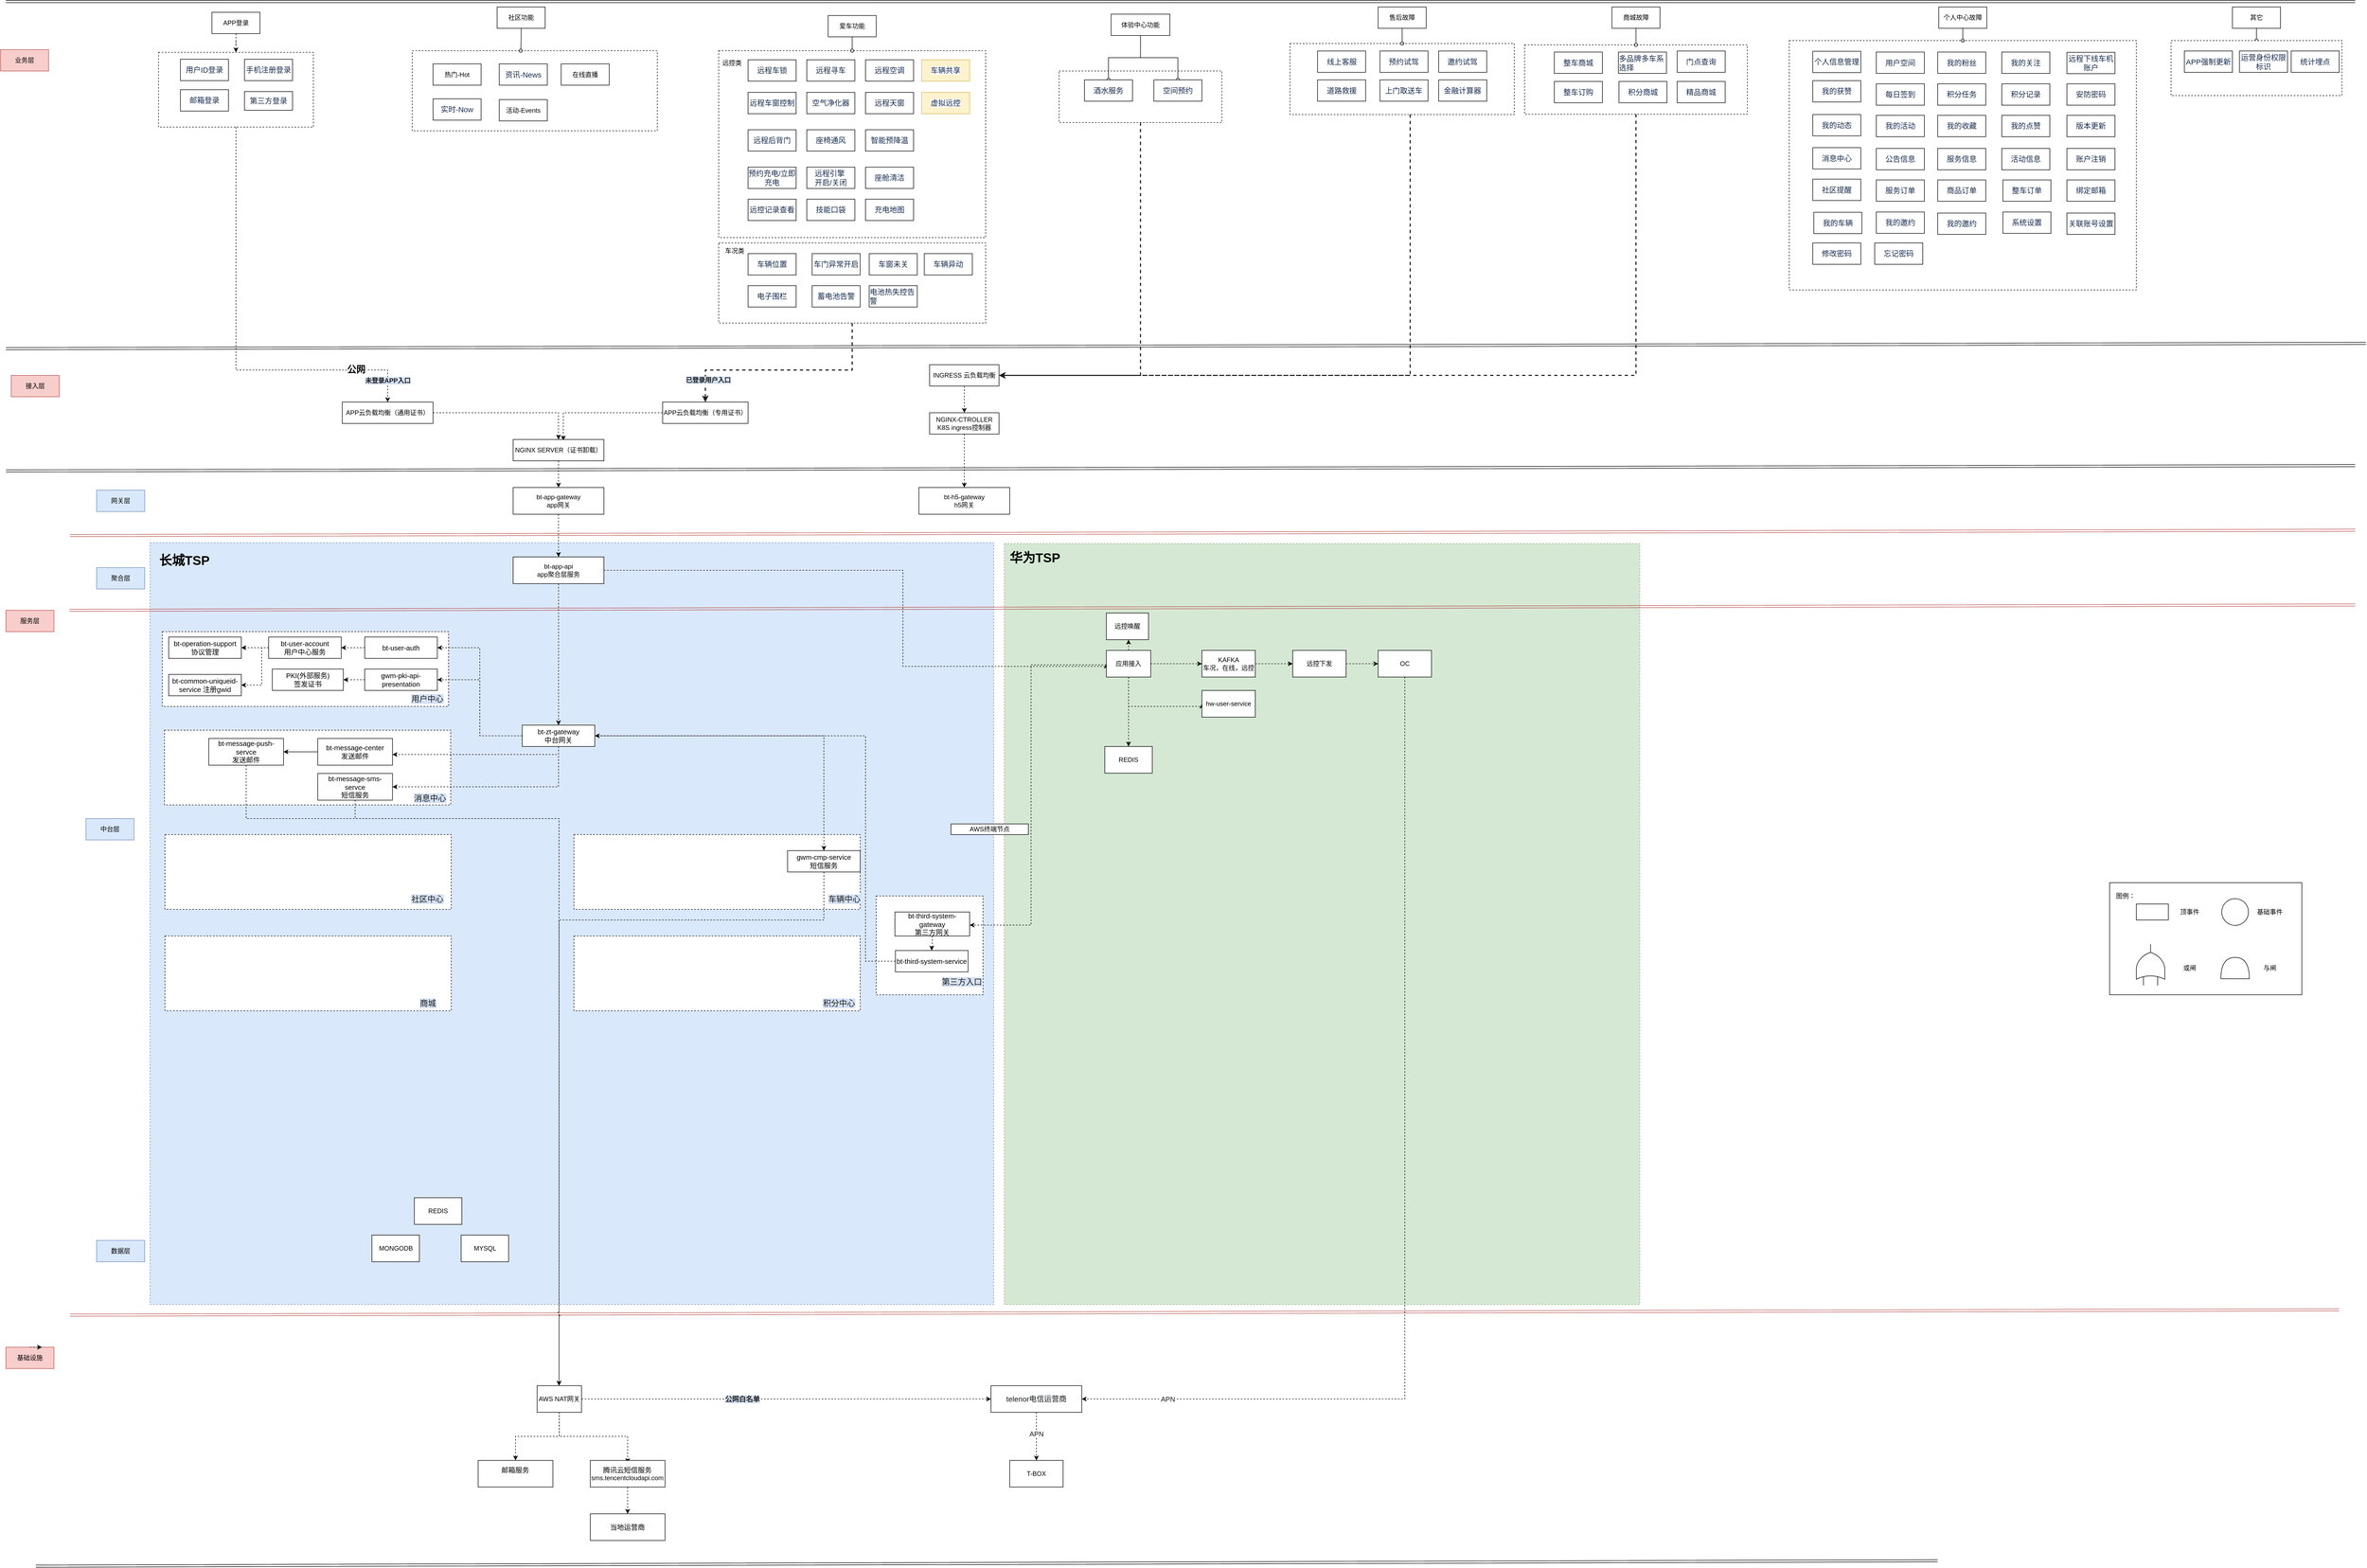<mxfile version="15.5.9" type="github">
  <diagram name="Page-1" id="b5b7bab2-c9e2-2cf4-8b2a-24fd1a2a6d21">
    <mxGraphModel dx="2500" dy="896" grid="1" gridSize="10" guides="1" tooltips="1" connect="1" arrows="1" fold="1" page="1" pageScale="1" pageWidth="827" pageHeight="1169" background="none" math="0" shadow="0">
      <root>
        <mxCell id="0" />
        <mxCell id="1" style="" parent="0" />
        <mxCell id="nJZEPm9KAdilQFLufLrE-9" value="" style="rounded=0;whiteSpace=wrap;html=1;align=left;dashed=1;fillColor=#dae8fc;strokeColor=#6c8ebf;" parent="1" vertex="1">
          <mxGeometry x="-250" y="1303.33" width="1580" height="1426.67" as="geometry" />
        </mxCell>
        <mxCell id="-1jfbta0snUhKDycxlzX-37" value="&lt;font style=&quot;font-size: 13px&quot;&gt;&lt;br&gt;&lt;/font&gt;" style="rounded=0;whiteSpace=wrap;html=1;dashed=1;" vertex="1" parent="1">
          <mxGeometry x="543.88" y="2040" width="536.12" height="140" as="geometry" />
        </mxCell>
        <mxCell id="-1jfbta0snUhKDycxlzX-35" value="&lt;font style=&quot;font-size: 13px&quot;&gt;&lt;br&gt;&lt;/font&gt;" style="rounded=0;whiteSpace=wrap;html=1;dashed=1;" vertex="1" parent="1">
          <mxGeometry x="543.88" y="1850" width="536.12" height="140" as="geometry" />
        </mxCell>
        <mxCell id="-1jfbta0snUhKDycxlzX-20" value="&lt;font style=&quot;font-size: 13px&quot;&gt;&lt;br&gt;&lt;/font&gt;" style="rounded=0;whiteSpace=wrap;html=1;dashed=1;" vertex="1" parent="1">
          <mxGeometry x="1110" y="1965" width="200" height="185" as="geometry" />
        </mxCell>
        <mxCell id="-1jfbta0snUhKDycxlzX-34" style="edgeStyle=orthogonalEdgeStyle;rounded=0;orthogonalLoop=1;jettySize=auto;html=1;entryX=1;entryY=0.5;entryDx=0;entryDy=0;dashed=1;endArrow=classic;endFill=1;exitX=0;exitY=0.5;exitDx=0;exitDy=0;" edge="1" parent="1" source="nJZEPm9KAdilQFLufLrE-83" target="nJZEPm9KAdilQFLufLrE-92">
          <mxGeometry relative="1" as="geometry">
            <Array as="points">
              <mxPoint x="1090" y="2087" />
              <mxPoint x="1090" y="1665" />
            </Array>
          </mxGeometry>
        </mxCell>
        <mxCell id="nJZEPm9KAdilQFLufLrE-138" value="&lt;font style=&quot;font-size: 13px&quot;&gt;&lt;br&gt;&lt;/font&gt;" style="rounded=0;whiteSpace=wrap;html=1;dashed=1;" parent="1" vertex="1">
          <mxGeometry x="-222.97" y="1654.5" width="536.12" height="140" as="geometry" />
        </mxCell>
        <mxCell id="nJZEPm9KAdilQFLufLrE-135" value="&lt;font style=&quot;font-size: 13px&quot;&gt;&lt;br&gt;&lt;/font&gt;" style="rounded=0;whiteSpace=wrap;html=1;dashed=1;" parent="1" vertex="1">
          <mxGeometry x="-227.06" y="1470" width="536.12" height="140" as="geometry" />
        </mxCell>
        <mxCell id="nJZEPm9KAdilQFLufLrE-153" style="edgeStyle=orthogonalEdgeStyle;rounded=0;jumpStyle=line;orthogonalLoop=1;jettySize=auto;html=1;dashed=1;fontSize=15;fontColor=#1A1A1A;endArrow=classic;endFill=1;strokeColor=default;strokeWidth=1;" parent="1" source="nJZEPm9KAdilQFLufLrE-74" target="6elNYPJr9ZTZkZdLtBfF-183" edge="1">
          <mxGeometry relative="1" as="geometry">
            <Array as="points">
              <mxPoint x="-89" y="980" />
              <mxPoint x="195" y="980" />
            </Array>
          </mxGeometry>
        </mxCell>
        <mxCell id="nJZEPm9KAdilQFLufLrE-74" value="" style="rounded=0;whiteSpace=wrap;html=1;align=left;dashed=1;" parent="1" vertex="1">
          <mxGeometry x="-234.12" y="385" width="290" height="140" as="geometry" />
        </mxCell>
        <mxCell id="nJZEPm9KAdilQFLufLrE-10" value="" style="rounded=0;whiteSpace=wrap;html=1;align=left;dashed=1;fillColor=#d5e8d4;strokeColor=#82b366;" parent="1" vertex="1">
          <mxGeometry x="1350" y="1305" width="1190" height="1425" as="geometry" />
        </mxCell>
        <mxCell id="6elNYPJr9ZTZkZdLtBfF-255" style="edgeStyle=orthogonalEdgeStyle;rounded=0;orthogonalLoop=1;jettySize=auto;html=1;dashed=1;fontColor=#1A1A1A;endArrow=classic;endFill=1;strokeColor=#1A1A1A;fillColor=#D4E1F5;strokeWidth=2;" parent="1" source="6elNYPJr9ZTZkZdLtBfF-254" target="6elNYPJr9ZTZkZdLtBfF-184" edge="1">
          <mxGeometry relative="1" as="geometry">
            <Array as="points">
              <mxPoint x="1605" y="990" />
            </Array>
          </mxGeometry>
        </mxCell>
        <mxCell id="6elNYPJr9ZTZkZdLtBfF-254" value="" style="rounded=0;whiteSpace=wrap;html=1;dashed=1;align=left;" parent="1" vertex="1">
          <mxGeometry x="1452.63" y="420" width="304.74" height="96.5" as="geometry" />
        </mxCell>
        <mxCell id="6elNYPJr9ZTZkZdLtBfF-129" value="" style="rounded=0;whiteSpace=wrap;html=1;dashed=1;align=left;" parent="1" vertex="1">
          <mxGeometry x="2820" y="363" width="650" height="467" as="geometry" />
        </mxCell>
        <mxCell id="6elNYPJr9ZTZkZdLtBfF-257" style="edgeStyle=orthogonalEdgeStyle;rounded=0;orthogonalLoop=1;jettySize=auto;html=1;dashed=1;fontColor=#1A1A1A;endArrow=classic;endFill=1;strokeColor=#1A1A1A;fillColor=#D4E1F5;strokeWidth=2;" parent="1" source="6elNYPJr9ZTZkZdLtBfF-127" target="6elNYPJr9ZTZkZdLtBfF-184" edge="1">
          <mxGeometry relative="1" as="geometry">
            <Array as="points">
              <mxPoint x="2533" y="990" />
            </Array>
          </mxGeometry>
        </mxCell>
        <mxCell id="6elNYPJr9ZTZkZdLtBfF-127" value="" style="rounded=0;whiteSpace=wrap;html=1;dashed=1;align=left;" parent="1" vertex="1">
          <mxGeometry x="2324.32" y="371" width="417.12" height="130" as="geometry" />
        </mxCell>
        <mxCell id="6elNYPJr9ZTZkZdLtBfF-256" style="edgeStyle=orthogonalEdgeStyle;rounded=0;orthogonalLoop=1;jettySize=auto;html=1;dashed=1;fontColor=#1A1A1A;endArrow=classic;endFill=1;strokeColor=#1A1A1A;fillColor=#D4E1F5;strokeWidth=2;" parent="1" source="6elNYPJr9ZTZkZdLtBfF-116" target="6elNYPJr9ZTZkZdLtBfF-184" edge="1">
          <mxGeometry relative="1" as="geometry">
            <Array as="points">
              <mxPoint x="2110" y="990" />
            </Array>
          </mxGeometry>
        </mxCell>
        <mxCell id="6elNYPJr9ZTZkZdLtBfF-116" value="" style="rounded=0;whiteSpace=wrap;html=1;dashed=1;align=left;" parent="1" vertex="1">
          <mxGeometry x="1885" y="368.5" width="420" height="133" as="geometry" />
        </mxCell>
        <mxCell id="6elNYPJr9ZTZkZdLtBfF-263" style="edgeStyle=orthogonalEdgeStyle;rounded=0;orthogonalLoop=1;jettySize=auto;html=1;dashed=1;fontColor=#1A1A1A;endArrow=classic;endFill=1;strokeColor=#1A1A1A;strokeWidth=2;fillColor=#D4E1F5;" parent="1" source="6elNYPJr9ZTZkZdLtBfF-94" target="6elNYPJr9ZTZkZdLtBfF-181" edge="1">
          <mxGeometry relative="1" as="geometry">
            <Array as="points">
              <mxPoint x="1065" y="980" />
              <mxPoint x="790" y="980" />
            </Array>
          </mxGeometry>
        </mxCell>
        <mxCell id="6elNYPJr9ZTZkZdLtBfF-94" value="" style="rounded=0;whiteSpace=wrap;html=1;dashed=1;align=left;" parent="1" vertex="1">
          <mxGeometry x="815" y="742" width="500" height="150" as="geometry" />
        </mxCell>
        <mxCell id="6elNYPJr9ZTZkZdLtBfF-83" value="" style="rounded=0;whiteSpace=wrap;html=1;dashed=1;align=left;" parent="1" vertex="1">
          <mxGeometry x="815" y="382" width="500" height="350" as="geometry" />
        </mxCell>
        <mxCell id="6elNYPJr9ZTZkZdLtBfF-50" value="" style="rounded=0;whiteSpace=wrap;html=1;align=left;dashed=1;" parent="1" vertex="1">
          <mxGeometry x="241" y="382" width="459" height="150" as="geometry" />
        </mxCell>
        <mxCell id="-1jfbta0snUhKDycxlzX-19" style="edgeStyle=orthogonalEdgeStyle;rounded=0;orthogonalLoop=1;jettySize=auto;html=1;dashed=1;" edge="1" parent="1" source="6elNYPJr9ZTZkZdLtBfF-4" target="nJZEPm9KAdilQFLufLrE-74">
          <mxGeometry relative="1" as="geometry" />
        </mxCell>
        <mxCell id="6elNYPJr9ZTZkZdLtBfF-4" value="APP登录" style="rounded=0;whiteSpace=wrap;html=1;" parent="1" vertex="1">
          <mxGeometry x="-134.12" y="310" width="90" height="40" as="geometry" />
        </mxCell>
        <mxCell id="nJZEPm9KAdilQFLufLrE-79" style="edgeStyle=orthogonalEdgeStyle;rounded=0;orthogonalLoop=1;jettySize=auto;html=1;entryX=0.443;entryY=0;entryDx=0;entryDy=0;entryPerimeter=0;fontSize=13;fontColor=#1A1A1A;endArrow=oval;endFill=0;strokeColor=default;strokeWidth=1;" parent="1" source="6elNYPJr9ZTZkZdLtBfF-30" target="6elNYPJr9ZTZkZdLtBfF-50" edge="1">
          <mxGeometry relative="1" as="geometry" />
        </mxCell>
        <mxCell id="6elNYPJr9ZTZkZdLtBfF-30" value="社区功能" style="rounded=0;whiteSpace=wrap;html=1;" parent="1" vertex="1">
          <mxGeometry x="400" y="300" width="90" height="40" as="geometry" />
        </mxCell>
        <mxCell id="6elNYPJr9ZTZkZdLtBfF-185" style="edgeStyle=orthogonalEdgeStyle;rounded=0;orthogonalLoop=1;jettySize=auto;html=1;endArrow=oval;endFill=0;" parent="1" source="6elNYPJr9ZTZkZdLtBfF-33" target="6elNYPJr9ZTZkZdLtBfF-58" edge="1">
          <mxGeometry relative="1" as="geometry" />
        </mxCell>
        <mxCell id="6elNYPJr9ZTZkZdLtBfF-186" style="edgeStyle=orthogonalEdgeStyle;rounded=0;orthogonalLoop=1;jettySize=auto;html=1;endArrow=oval;endFill=0;" parent="1" source="6elNYPJr9ZTZkZdLtBfF-33" target="6elNYPJr9ZTZkZdLtBfF-59" edge="1">
          <mxGeometry relative="1" as="geometry" />
        </mxCell>
        <mxCell id="6elNYPJr9ZTZkZdLtBfF-33" value="体验中心功能" style="rounded=0;whiteSpace=wrap;html=1;" parent="1" vertex="1">
          <mxGeometry x="1550" y="313.5" width="110" height="40" as="geometry" />
        </mxCell>
        <mxCell id="6elNYPJr9ZTZkZdLtBfF-194" style="edgeStyle=orthogonalEdgeStyle;rounded=0;orthogonalLoop=1;jettySize=auto;html=1;endArrow=oval;endFill=0;" parent="1" source="6elNYPJr9ZTZkZdLtBfF-37" target="6elNYPJr9ZTZkZdLtBfF-83" edge="1">
          <mxGeometry relative="1" as="geometry" />
        </mxCell>
        <mxCell id="6elNYPJr9ZTZkZdLtBfF-37" value="爱车功能" style="rounded=0;whiteSpace=wrap;html=1;" parent="1" vertex="1">
          <mxGeometry x="1020" y="316" width="90" height="40" as="geometry" />
        </mxCell>
        <mxCell id="6elNYPJr9ZTZkZdLtBfF-38" value="&lt;div&gt;热门-Hot&lt;/div&gt;" style="rounded=0;whiteSpace=wrap;html=1;glass=0;" parent="1" vertex="1">
          <mxGeometry x="280" y="406.5" width="90" height="40" as="geometry" />
        </mxCell>
        <mxCell id="6elNYPJr9ZTZkZdLtBfF-39" value="&lt;span style=&quot;color: rgb(23 , 43 , 77) ; font-family: , &amp;#34;blinkmacsystemfont&amp;#34; , &amp;#34;segoe ui&amp;#34; , &amp;#34;roboto&amp;#34; , &amp;#34;oxygen&amp;#34; , &amp;#34;ubuntu&amp;#34; , &amp;#34;fira sans&amp;#34; , &amp;#34;droid sans&amp;#34; , &amp;#34;helvetica neue&amp;#34; , sans-serif ; font-size: 14px ; text-align: left ; background-color: rgb(255 , 255 , 255)&quot;&gt;资讯-News&lt;/span&gt;" style="rounded=0;whiteSpace=wrap;html=1;" parent="1" vertex="1">
          <mxGeometry x="404" y="406.5" width="90" height="40" as="geometry" />
        </mxCell>
        <mxCell id="6elNYPJr9ZTZkZdLtBfF-40" value="&lt;span style=&quot;color: rgb(23 , 43 , 77) ; font-family: , &amp;#34;blinkmacsystemfont&amp;#34; , &amp;#34;segoe ui&amp;#34; , &amp;#34;roboto&amp;#34; , &amp;#34;oxygen&amp;#34; , &amp;#34;ubuntu&amp;#34; , &amp;#34;fira sans&amp;#34; , &amp;#34;droid sans&amp;#34; , &amp;#34;helvetica neue&amp;#34; , sans-serif ; font-size: 14px ; text-align: left ; background-color: rgb(255 , 255 , 255)&quot;&gt;实时-Now&lt;/span&gt;" style="rounded=0;whiteSpace=wrap;html=1;" parent="1" vertex="1">
          <mxGeometry x="280" y="472" width="90" height="40" as="geometry" />
        </mxCell>
        <mxCell id="6elNYPJr9ZTZkZdLtBfF-41" value="&lt;div&gt;活动-Events&lt;/div&gt;" style="rounded=0;whiteSpace=wrap;html=1;" parent="1" vertex="1">
          <mxGeometry x="404" y="473.5" width="90" height="40" as="geometry" />
        </mxCell>
        <mxCell id="6elNYPJr9ZTZkZdLtBfF-43" value="在线直播&lt;span&gt; &lt;/span&gt;" style="rounded=0;whiteSpace=wrap;html=1;" parent="1" vertex="1">
          <mxGeometry x="520" y="406.5" width="90" height="40" as="geometry" />
        </mxCell>
        <mxCell id="6elNYPJr9ZTZkZdLtBfF-195" style="edgeStyle=orthogonalEdgeStyle;rounded=0;orthogonalLoop=1;jettySize=auto;html=1;entryX=0.5;entryY=0;entryDx=0;entryDy=0;endArrow=oval;endFill=0;" parent="1" source="6elNYPJr9ZTZkZdLtBfF-55" target="6elNYPJr9ZTZkZdLtBfF-116" edge="1">
          <mxGeometry relative="1" as="geometry" />
        </mxCell>
        <mxCell id="6elNYPJr9ZTZkZdLtBfF-55" value="售后故障" style="rounded=0;whiteSpace=wrap;html=1;" parent="1" vertex="1">
          <mxGeometry x="2050" y="300" width="90" height="40" as="geometry" />
        </mxCell>
        <mxCell id="6elNYPJr9ZTZkZdLtBfF-196" style="edgeStyle=orthogonalEdgeStyle;rounded=0;orthogonalLoop=1;jettySize=auto;html=1;entryX=0.5;entryY=0;entryDx=0;entryDy=0;endArrow=oval;endFill=0;" parent="1" source="6elNYPJr9ZTZkZdLtBfF-56" target="6elNYPJr9ZTZkZdLtBfF-127" edge="1">
          <mxGeometry relative="1" as="geometry" />
        </mxCell>
        <mxCell id="6elNYPJr9ZTZkZdLtBfF-56" value="商城故障" style="rounded=0;whiteSpace=wrap;html=1;" parent="1" vertex="1">
          <mxGeometry x="2487.88" y="300" width="90" height="40" as="geometry" />
        </mxCell>
        <mxCell id="6elNYPJr9ZTZkZdLtBfF-197" style="edgeStyle=orthogonalEdgeStyle;rounded=0;orthogonalLoop=1;jettySize=auto;html=1;endArrow=oval;endFill=0;" parent="1" source="6elNYPJr9ZTZkZdLtBfF-57" target="6elNYPJr9ZTZkZdLtBfF-129" edge="1">
          <mxGeometry relative="1" as="geometry" />
        </mxCell>
        <mxCell id="6elNYPJr9ZTZkZdLtBfF-57" value="个人中心故障" style="rounded=0;whiteSpace=wrap;html=1;" parent="1" vertex="1">
          <mxGeometry x="3100" y="300" width="90" height="40" as="geometry" />
        </mxCell>
        <mxCell id="6elNYPJr9ZTZkZdLtBfF-58" value="&lt;span style=&quot;color: rgb(23 , 43 , 77) ; font-family: , &amp;#34;blinkmacsystemfont&amp;#34; , &amp;#34;segoe ui&amp;#34; , &amp;#34;roboto&amp;#34; , &amp;#34;oxygen&amp;#34; , &amp;#34;ubuntu&amp;#34; , &amp;#34;fira sans&amp;#34; , &amp;#34;droid sans&amp;#34; , &amp;#34;helvetica neue&amp;#34; , sans-serif ; font-size: 14px ; text-align: left ; background-color: rgb(255 , 255 , 255)&quot;&gt;酒水服务&lt;/span&gt;" style="rounded=0;whiteSpace=wrap;html=1;" parent="1" vertex="1">
          <mxGeometry x="1500" y="436.5" width="90" height="40" as="geometry" />
        </mxCell>
        <mxCell id="6elNYPJr9ZTZkZdLtBfF-59" value="&lt;div style=&quot;text-align: left&quot;&gt;&lt;font color=&quot;#172b4d&quot;&gt;&lt;span style=&quot;font-size: 14px ; background-color: rgb(255 , 255 , 255)&quot;&gt;空间预约&lt;/span&gt;&lt;/font&gt;&lt;/div&gt;" style="rounded=0;whiteSpace=wrap;html=1;" parent="1" vertex="1">
          <mxGeometry x="1630" y="436.5" width="90" height="40" as="geometry" />
        </mxCell>
        <mxCell id="6elNYPJr9ZTZkZdLtBfF-63" value="&lt;span style=&quot;color: rgb(23 , 43 , 77) ; font-family: , &amp;#34;blinkmacsystemfont&amp;#34; , &amp;#34;segoe ui&amp;#34; , &amp;#34;roboto&amp;#34; , &amp;#34;oxygen&amp;#34; , &amp;#34;ubuntu&amp;#34; , &amp;#34;fira sans&amp;#34; , &amp;#34;droid sans&amp;#34; , &amp;#34;helvetica neue&amp;#34; , sans-serif ; font-size: 14px ; text-align: left ; background-color: rgb(255 , 255 , 255)&quot;&gt;远程车锁&lt;/span&gt;" style="rounded=0;whiteSpace=wrap;html=1;" parent="1" vertex="1">
          <mxGeometry x="870" y="399" width="90" height="40" as="geometry" />
        </mxCell>
        <mxCell id="6elNYPJr9ZTZkZdLtBfF-64" value="&lt;span style=&quot;color: rgb(23 , 43 , 77) ; font-family: , &amp;#34;blinkmacsystemfont&amp;#34; , &amp;#34;segoe ui&amp;#34; , &amp;#34;roboto&amp;#34; , &amp;#34;oxygen&amp;#34; , &amp;#34;ubuntu&amp;#34; , &amp;#34;fira sans&amp;#34; , &amp;#34;droid sans&amp;#34; , &amp;#34;helvetica neue&amp;#34; , sans-serif ; font-size: 14px ; text-align: left ; background-color: rgb(255 , 255 , 255)&quot;&gt;远程寻车&lt;/span&gt;" style="rounded=0;whiteSpace=wrap;html=1;" parent="1" vertex="1">
          <mxGeometry x="980" y="399" width="90" height="40" as="geometry" />
        </mxCell>
        <mxCell id="6elNYPJr9ZTZkZdLtBfF-65" value="&lt;span style=&quot;color: rgb(23 , 43 , 77) ; font-family: , &amp;#34;blinkmacsystemfont&amp;#34; , &amp;#34;segoe ui&amp;#34; , &amp;#34;roboto&amp;#34; , &amp;#34;oxygen&amp;#34; , &amp;#34;ubuntu&amp;#34; , &amp;#34;fira sans&amp;#34; , &amp;#34;droid sans&amp;#34; , &amp;#34;helvetica neue&amp;#34; , sans-serif ; font-size: 14px ; text-align: left ; background-color: rgb(255 , 255 , 255)&quot;&gt;远程空调&lt;/span&gt;" style="rounded=0;whiteSpace=wrap;html=1;" parent="1" vertex="1">
          <mxGeometry x="1090" y="399" width="90" height="40" as="geometry" />
        </mxCell>
        <mxCell id="6elNYPJr9ZTZkZdLtBfF-66" value="&lt;span style=&quot;color: rgb(23 , 43 , 77) ; font-family: , &amp;#34;blinkmacsystemfont&amp;#34; , &amp;#34;segoe ui&amp;#34; , &amp;#34;roboto&amp;#34; , &amp;#34;oxygen&amp;#34; , &amp;#34;ubuntu&amp;#34; , &amp;#34;fira sans&amp;#34; , &amp;#34;droid sans&amp;#34; , &amp;#34;helvetica neue&amp;#34; , sans-serif ; font-size: 14px ; text-align: left ; background-color: rgb(255 , 255 , 255)&quot;&gt;远程车窗控制&lt;/span&gt;" style="rounded=0;whiteSpace=wrap;html=1;" parent="1" vertex="1">
          <mxGeometry x="870" y="460" width="90" height="40" as="geometry" />
        </mxCell>
        <mxCell id="6elNYPJr9ZTZkZdLtBfF-67" value="&lt;div style=&quot;text-align: left&quot;&gt;&lt;font color=&quot;#172b4d&quot;&gt;&lt;span style=&quot;font-size: 14px ; background-color: rgb(255 , 255 , 255)&quot;&gt;空气净化器&lt;/span&gt;&lt;/font&gt;&lt;/div&gt;" style="rounded=0;whiteSpace=wrap;html=1;" parent="1" vertex="1">
          <mxGeometry x="980" y="460" width="90" height="40" as="geometry" />
        </mxCell>
        <mxCell id="6elNYPJr9ZTZkZdLtBfF-68" value="&lt;div style=&quot;text-align: left&quot;&gt;&lt;font color=&quot;#172b4d&quot;&gt;&lt;span style=&quot;font-size: 14px ; background-color: rgb(255 , 255 , 255)&quot;&gt;远程天窗&lt;/span&gt;&lt;/font&gt;&lt;/div&gt;" style="rounded=0;whiteSpace=wrap;html=1;" parent="1" vertex="1">
          <mxGeometry x="1090" y="460" width="90" height="40" as="geometry" />
        </mxCell>
        <mxCell id="6elNYPJr9ZTZkZdLtBfF-69" value="&lt;span style=&quot;color: rgb(23 , 43 , 77) ; font-family: , &amp;#34;blinkmacsystemfont&amp;#34; , &amp;#34;segoe ui&amp;#34; , &amp;#34;roboto&amp;#34; , &amp;#34;oxygen&amp;#34; , &amp;#34;ubuntu&amp;#34; , &amp;#34;fira sans&amp;#34; , &amp;#34;droid sans&amp;#34; , &amp;#34;helvetica neue&amp;#34; , sans-serif ; font-size: 14px ; text-align: left ; background-color: rgb(255 , 255 , 255)&quot;&gt;远程后背门&lt;/span&gt;" style="rounded=0;whiteSpace=wrap;html=1;" parent="1" vertex="1">
          <mxGeometry x="870" y="530" width="90" height="40" as="geometry" />
        </mxCell>
        <mxCell id="6elNYPJr9ZTZkZdLtBfF-70" value="&lt;span style=&quot;color: rgb(23 , 43 , 77) ; font-family: , &amp;#34;blinkmacsystemfont&amp;#34; , &amp;#34;segoe ui&amp;#34; , &amp;#34;roboto&amp;#34; , &amp;#34;oxygen&amp;#34; , &amp;#34;ubuntu&amp;#34; , &amp;#34;fira sans&amp;#34; , &amp;#34;droid sans&amp;#34; , &amp;#34;helvetica neue&amp;#34; , sans-serif ; font-size: 14px ; text-align: left ; background-color: rgb(255 , 255 , 255)&quot;&gt;座椅通风&lt;/span&gt;" style="rounded=0;whiteSpace=wrap;html=1;" parent="1" vertex="1">
          <mxGeometry x="980" y="530" width="90" height="40" as="geometry" />
        </mxCell>
        <mxCell id="6elNYPJr9ZTZkZdLtBfF-71" value="&lt;div style=&quot;text-align: left&quot;&gt;&lt;font color=&quot;#172b4d&quot;&gt;&lt;span style=&quot;font-size: 14px ; background-color: rgb(255 , 255 , 255)&quot;&gt;智能预降温&lt;/span&gt;&lt;/font&gt;&lt;/div&gt;" style="rounded=0;whiteSpace=wrap;html=1;" parent="1" vertex="1">
          <mxGeometry x="1090" y="530" width="90" height="40" as="geometry" />
        </mxCell>
        <mxCell id="6elNYPJr9ZTZkZdLtBfF-72" value="&lt;span style=&quot;color: rgb(23 , 43 , 77) ; font-family: , &amp;#34;blinkmacsystemfont&amp;#34; , &amp;#34;segoe ui&amp;#34; , &amp;#34;roboto&amp;#34; , &amp;#34;oxygen&amp;#34; , &amp;#34;ubuntu&amp;#34; , &amp;#34;fira sans&amp;#34; , &amp;#34;droid sans&amp;#34; , &amp;#34;helvetica neue&amp;#34; , sans-serif ; font-size: 14px ; text-align: left ; background-color: rgb(255 , 255 , 255)&quot;&gt;预约充电/立即充电&lt;/span&gt;" style="rounded=0;whiteSpace=wrap;html=1;" parent="1" vertex="1">
          <mxGeometry x="870" y="600" width="90" height="40" as="geometry" />
        </mxCell>
        <mxCell id="6elNYPJr9ZTZkZdLtBfF-73" value="&lt;div style=&quot;text-align: left&quot;&gt;&lt;font color=&quot;#172b4d&quot;&gt;&lt;span style=&quot;font-size: 14px ; background-color: rgb(255 , 255 , 255)&quot;&gt;远程引擎&lt;/span&gt;&lt;/font&gt;&lt;/div&gt;&lt;div style=&quot;text-align: left&quot;&gt;&lt;font color=&quot;#172b4d&quot;&gt;&lt;span style=&quot;font-size: 14px ; background-color: rgb(255 , 255 , 255)&quot;&gt;开启/关闭&lt;/span&gt;&lt;/font&gt;&lt;/div&gt;" style="rounded=0;whiteSpace=wrap;html=1;" parent="1" vertex="1">
          <mxGeometry x="980" y="600" width="90" height="40" as="geometry" />
        </mxCell>
        <mxCell id="6elNYPJr9ZTZkZdLtBfF-74" value="&lt;div style=&quot;text-align: left&quot;&gt;&lt;font color=&quot;#172b4d&quot;&gt;&lt;span style=&quot;font-size: 14px ; background-color: rgb(255 , 255 , 255)&quot;&gt;座舱清洁&lt;/span&gt;&lt;/font&gt;&lt;/div&gt;" style="rounded=0;whiteSpace=wrap;html=1;" parent="1" vertex="1">
          <mxGeometry x="1090" y="600" width="90" height="40" as="geometry" />
        </mxCell>
        <mxCell id="6elNYPJr9ZTZkZdLtBfF-75" value="&lt;div style=&quot;text-align: left&quot;&gt;&lt;font color=&quot;#172b4d&quot;&gt;&lt;span style=&quot;font-size: 14px ; background-color: rgb(255 , 255 , 255)&quot;&gt;远控记录查看&lt;/span&gt;&lt;/font&gt;&lt;/div&gt;" style="rounded=0;whiteSpace=wrap;html=1;" parent="1" vertex="1">
          <mxGeometry x="870" y="660" width="90" height="40" as="geometry" />
        </mxCell>
        <mxCell id="6elNYPJr9ZTZkZdLtBfF-76" value="&lt;div style=&quot;text-align: left&quot;&gt;&lt;font color=&quot;#172b4d&quot;&gt;&lt;span style=&quot;font-size: 14px ; background-color: rgb(255 , 255 , 255)&quot;&gt;技能口袋&lt;/span&gt;&lt;/font&gt;&lt;/div&gt;" style="rounded=0;whiteSpace=wrap;html=1;" parent="1" vertex="1">
          <mxGeometry x="980" y="660" width="90" height="40" as="geometry" />
        </mxCell>
        <mxCell id="6elNYPJr9ZTZkZdLtBfF-77" value="&lt;div style=&quot;text-align: left&quot;&gt;&lt;font color=&quot;#172b4d&quot;&gt;&lt;span style=&quot;font-size: 14px ; background-color: rgb(255 , 255 , 255)&quot;&gt;充电地图&lt;/span&gt;&lt;/font&gt;&lt;/div&gt;" style="rounded=0;whiteSpace=wrap;html=1;" parent="1" vertex="1">
          <mxGeometry x="1090" y="660" width="90" height="40" as="geometry" />
        </mxCell>
        <mxCell id="6elNYPJr9ZTZkZdLtBfF-78" value="&lt;div style=&quot;text-align: left&quot;&gt;&lt;font color=&quot;#172b4d&quot;&gt;&lt;span style=&quot;font-size: 14px ; background-color: rgb(255 , 255 , 255)&quot;&gt;车辆共享&lt;/span&gt;&lt;/font&gt;&lt;/div&gt;" style="rounded=0;whiteSpace=wrap;html=1;fillColor=#fff2cc;strokeColor=#d6b656;" parent="1" vertex="1">
          <mxGeometry x="1195" y="399" width="90" height="40" as="geometry" />
        </mxCell>
        <mxCell id="6elNYPJr9ZTZkZdLtBfF-79" value="&lt;div style=&quot;text-align: left&quot;&gt;&lt;font color=&quot;#172b4d&quot;&gt;&lt;span style=&quot;font-size: 14px ; background-color: rgb(255 , 255 , 255)&quot;&gt;虚拟远控&lt;/span&gt;&lt;/font&gt;&lt;/div&gt;" style="rounded=0;whiteSpace=wrap;html=1;fillColor=#fff2cc;strokeColor=#d6b656;" parent="1" vertex="1">
          <mxGeometry x="1195" y="460" width="90" height="40" as="geometry" />
        </mxCell>
        <mxCell id="6elNYPJr9ZTZkZdLtBfF-86" value="远控类" style="text;html=1;strokeColor=none;fillColor=none;align=center;verticalAlign=middle;whiteSpace=wrap;rounded=0;dashed=1;" parent="1" vertex="1">
          <mxGeometry x="810" y="390" width="60" height="30" as="geometry" />
        </mxCell>
        <mxCell id="6elNYPJr9ZTZkZdLtBfF-87" value="&lt;div style=&quot;text-align: left&quot;&gt;&lt;font color=&quot;#172b4d&quot;&gt;&lt;span style=&quot;font-size: 14px ; background-color: rgb(255 , 255 , 255)&quot;&gt;车辆位置&lt;/span&gt;&lt;/font&gt;&lt;/div&gt;" style="rounded=0;whiteSpace=wrap;html=1;" parent="1" vertex="1">
          <mxGeometry x="870" y="762" width="90" height="40" as="geometry" />
        </mxCell>
        <mxCell id="6elNYPJr9ZTZkZdLtBfF-88" value="&lt;div style=&quot;text-align: left&quot;&gt;&lt;font color=&quot;#172b4d&quot;&gt;&lt;span style=&quot;font-size: 14px ; background-color: rgb(255 , 255 , 255)&quot;&gt;电子围栏&lt;/span&gt;&lt;/font&gt;&lt;/div&gt;" style="rounded=0;whiteSpace=wrap;html=1;" parent="1" vertex="1">
          <mxGeometry x="870" y="822" width="90" height="40" as="geometry" />
        </mxCell>
        <mxCell id="6elNYPJr9ZTZkZdLtBfF-89" value="&lt;div style=&quot;text-align: left&quot;&gt;&lt;font color=&quot;#172b4d&quot;&gt;&lt;span style=&quot;font-size: 14px ; background-color: rgb(255 , 255 , 255)&quot;&gt;车门异常开启&lt;/span&gt;&lt;/font&gt;&lt;/div&gt;" style="rounded=0;whiteSpace=wrap;html=1;" parent="1" vertex="1">
          <mxGeometry x="990" y="762" width="90" height="40" as="geometry" />
        </mxCell>
        <mxCell id="6elNYPJr9ZTZkZdLtBfF-90" value="&lt;div style=&quot;text-align: left&quot;&gt;&lt;font color=&quot;#172b4d&quot;&gt;&lt;span style=&quot;font-size: 14px ; background-color: rgb(255 , 255 , 255)&quot;&gt;车辆异动&lt;/span&gt;&lt;/font&gt;&lt;/div&gt;" style="rounded=0;whiteSpace=wrap;html=1;" parent="1" vertex="1">
          <mxGeometry x="1200" y="762" width="90" height="40" as="geometry" />
        </mxCell>
        <mxCell id="6elNYPJr9ZTZkZdLtBfF-91" value="&lt;div style=&quot;text-align: left&quot;&gt;&lt;font color=&quot;#172b4d&quot;&gt;&lt;span style=&quot;font-size: 14px ; background-color: rgb(255 , 255 , 255)&quot;&gt;车窗未关&lt;/span&gt;&lt;/font&gt;&lt;/div&gt;" style="rounded=0;whiteSpace=wrap;html=1;" parent="1" vertex="1">
          <mxGeometry x="1096.87" y="762" width="90" height="40" as="geometry" />
        </mxCell>
        <mxCell id="6elNYPJr9ZTZkZdLtBfF-92" value="&lt;div style=&quot;text-align: left&quot;&gt;&lt;font color=&quot;#172b4d&quot;&gt;&lt;span style=&quot;font-size: 14px ; background-color: rgb(255 , 255 , 255)&quot;&gt;蓄电池告警&lt;/span&gt;&lt;/font&gt;&lt;/div&gt;" style="rounded=0;whiteSpace=wrap;html=1;" parent="1" vertex="1">
          <mxGeometry x="990" y="822" width="90" height="40" as="geometry" />
        </mxCell>
        <mxCell id="6elNYPJr9ZTZkZdLtBfF-93" value="&lt;div style=&quot;text-align: left&quot;&gt;&lt;font color=&quot;#172b4d&quot;&gt;&lt;span style=&quot;font-size: 14px ; background-color: rgb(255 , 255 , 255)&quot;&gt;电池热失控告警&lt;/span&gt;&lt;/font&gt;&lt;/div&gt;" style="rounded=0;whiteSpace=wrap;html=1;" parent="1" vertex="1">
          <mxGeometry x="1096.87" y="822" width="90" height="40" as="geometry" />
        </mxCell>
        <mxCell id="6elNYPJr9ZTZkZdLtBfF-95" value="车况类" style="text;html=1;strokeColor=none;fillColor=none;align=center;verticalAlign=middle;whiteSpace=wrap;rounded=0;dashed=1;" parent="1" vertex="1">
          <mxGeometry x="815" y="742" width="60" height="30" as="geometry" />
        </mxCell>
        <mxCell id="6elNYPJr9ZTZkZdLtBfF-97" value="" style="shape=link;html=1;rounded=0;endArrow=oval;endFill=0;" parent="1" edge="1">
          <mxGeometry width="100" relative="1" as="geometry">
            <mxPoint x="-520" y="940" as="sourcePoint" />
            <mxPoint x="3900" y="930" as="targetPoint" />
          </mxGeometry>
        </mxCell>
        <mxCell id="6elNYPJr9ZTZkZdLtBfF-99" value="服务层" style="rounded=0;whiteSpace=wrap;html=1;fillColor=#f8cecc;strokeColor=#b85450;" parent="1" vertex="1">
          <mxGeometry x="-520" y="1430" width="90" height="40" as="geometry" />
        </mxCell>
        <mxCell id="6elNYPJr9ZTZkZdLtBfF-100" value="" style="shape=link;html=1;rounded=0;endArrow=oval;endFill=0;" parent="1" edge="1">
          <mxGeometry width="100" relative="1" as="geometry">
            <mxPoint x="-464" y="3220" as="sourcePoint" />
            <mxPoint x="3098" y="3210" as="targetPoint" />
          </mxGeometry>
        </mxCell>
        <mxCell id="6elNYPJr9ZTZkZdLtBfF-103" value="业务层" style="rounded=0;whiteSpace=wrap;html=1;fillColor=#f8cecc;strokeColor=#b85450;" parent="1" vertex="1">
          <mxGeometry x="-530" y="380" width="90" height="40" as="geometry" />
        </mxCell>
        <mxCell id="6elNYPJr9ZTZkZdLtBfF-106" value="基础设施" style="rounded=0;whiteSpace=wrap;html=1;fillColor=#f8cecc;strokeColor=#b85450;" parent="1" vertex="1">
          <mxGeometry x="-520" y="2810" width="90" height="40" as="geometry" />
        </mxCell>
        <mxCell id="6elNYPJr9ZTZkZdLtBfF-107" value="" style="shape=link;html=1;rounded=0;endArrow=oval;endFill=0;" parent="1" edge="1">
          <mxGeometry width="100" relative="1" as="geometry">
            <mxPoint x="-520" y="290" as="sourcePoint" />
            <mxPoint x="3880" y="290" as="targetPoint" />
          </mxGeometry>
        </mxCell>
        <mxCell id="6elNYPJr9ZTZkZdLtBfF-110" value="&lt;div style=&quot;text-align: left&quot;&gt;&lt;font color=&quot;#172b4d&quot;&gt;&lt;span style=&quot;font-size: 14px ; background-color: rgb(255 , 255 , 255)&quot;&gt;线上客服&lt;/span&gt;&lt;/font&gt;&lt;/div&gt;" style="rounded=0;whiteSpace=wrap;html=1;" parent="1" vertex="1">
          <mxGeometry x="1936.55" y="382.5" width="90" height="40" as="geometry" />
        </mxCell>
        <mxCell id="6elNYPJr9ZTZkZdLtBfF-111" value="&lt;div style=&quot;text-align: left&quot;&gt;&lt;font color=&quot;#172b4d&quot;&gt;&lt;span style=&quot;font-size: 14px ; background-color: rgb(255 , 255 , 255)&quot;&gt;预约试驾&lt;/span&gt;&lt;/font&gt;&lt;/div&gt;" style="rounded=0;whiteSpace=wrap;html=1;" parent="1" vertex="1">
          <mxGeometry x="2053.43" y="382.5" width="90" height="40" as="geometry" />
        </mxCell>
        <mxCell id="6elNYPJr9ZTZkZdLtBfF-112" value="&lt;div style=&quot;text-align: left&quot;&gt;&lt;font color=&quot;#172b4d&quot;&gt;&lt;span style=&quot;font-size: 14px ; background-color: rgb(255 , 255 , 255)&quot;&gt;邀约试驾&lt;/span&gt;&lt;/font&gt;&lt;/div&gt;" style="rounded=0;whiteSpace=wrap;html=1;" parent="1" vertex="1">
          <mxGeometry x="2163.43" y="382.5" width="90" height="40" as="geometry" />
        </mxCell>
        <mxCell id="6elNYPJr9ZTZkZdLtBfF-113" value="&lt;div style=&quot;text-align: left&quot;&gt;&lt;font color=&quot;#172b4d&quot;&gt;&lt;span style=&quot;font-size: 14px ; background-color: rgb(255 , 255 , 255)&quot;&gt;道路救援&lt;/span&gt;&lt;/font&gt;&lt;/div&gt;" style="rounded=0;whiteSpace=wrap;html=1;" parent="1" vertex="1">
          <mxGeometry x="1936.55" y="436.5" width="90" height="40" as="geometry" />
        </mxCell>
        <mxCell id="6elNYPJr9ZTZkZdLtBfF-114" value="&lt;div style=&quot;text-align: left&quot;&gt;&lt;font color=&quot;#172b4d&quot;&gt;&lt;span style=&quot;font-size: 14px ; background-color: rgb(255 , 255 , 255)&quot;&gt;上门取送车&lt;/span&gt;&lt;/font&gt;&lt;/div&gt;" style="rounded=0;whiteSpace=wrap;html=1;" parent="1" vertex="1">
          <mxGeometry x="2053.43" y="436.5" width="90" height="40" as="geometry" />
        </mxCell>
        <mxCell id="6elNYPJr9ZTZkZdLtBfF-115" value="&lt;div style=&quot;text-align: left&quot;&gt;&lt;font color=&quot;#172b4d&quot;&gt;&lt;span style=&quot;font-size: 14px ; background-color: rgb(255 , 255 , 255)&quot;&gt;金融计算器&lt;/span&gt;&lt;/font&gt;&lt;/div&gt;" style="rounded=0;whiteSpace=wrap;html=1;" parent="1" vertex="1">
          <mxGeometry x="2163.43" y="436.5" width="90" height="40" as="geometry" />
        </mxCell>
        <mxCell id="6elNYPJr9ZTZkZdLtBfF-117" value="&lt;div style=&quot;text-align: left&quot;&gt;&lt;font color=&quot;#172b4d&quot;&gt;&lt;span style=&quot;font-size: 14px ; background-color: rgb(255 , 255 , 255)&quot;&gt;整车商城&lt;/span&gt;&lt;/font&gt;&lt;/div&gt;" style="rounded=0;whiteSpace=wrap;html=1;" parent="1" vertex="1">
          <mxGeometry x="2380" y="384.5" width="90" height="40" as="geometry" />
        </mxCell>
        <mxCell id="6elNYPJr9ZTZkZdLtBfF-122" value="&lt;div style=&quot;text-align: left&quot;&gt;&lt;font color=&quot;#172b4d&quot;&gt;&lt;span style=&quot;font-size: 14px ; background-color: rgb(255 , 255 , 255)&quot;&gt;多品牌多车系选择&lt;/span&gt;&lt;/font&gt;&lt;/div&gt;" style="rounded=0;whiteSpace=wrap;html=1;" parent="1" vertex="1">
          <mxGeometry x="2500" y="384.5" width="90" height="40" as="geometry" />
        </mxCell>
        <mxCell id="6elNYPJr9ZTZkZdLtBfF-123" value="&lt;div style=&quot;text-align: left&quot;&gt;&lt;font color=&quot;#172b4d&quot;&gt;&lt;span style=&quot;font-size: 14px ; background-color: rgb(255 , 255 , 255)&quot;&gt;门点查询&lt;/span&gt;&lt;/font&gt;&lt;/div&gt;" style="rounded=0;whiteSpace=wrap;html=1;" parent="1" vertex="1">
          <mxGeometry x="2610" y="382.5" width="90" height="40" as="geometry" />
        </mxCell>
        <mxCell id="6elNYPJr9ZTZkZdLtBfF-124" value="&lt;div style=&quot;text-align: left&quot;&gt;&lt;font color=&quot;#172b4d&quot;&gt;&lt;span style=&quot;font-size: 14px ; background-color: rgb(255 , 255 , 255)&quot;&gt;整车订购&lt;/span&gt;&lt;/font&gt;&lt;/div&gt;" style="rounded=0;whiteSpace=wrap;html=1;" parent="1" vertex="1">
          <mxGeometry x="2380" y="439.5" width="90" height="40" as="geometry" />
        </mxCell>
        <mxCell id="6elNYPJr9ZTZkZdLtBfF-125" value="&lt;div style=&quot;text-align: left&quot;&gt;&lt;font color=&quot;#172b4d&quot;&gt;&lt;span style=&quot;font-size: 14px ; background-color: rgb(255 , 255 , 255)&quot;&gt;积分商城&lt;/span&gt;&lt;/font&gt;&lt;/div&gt;" style="rounded=0;whiteSpace=wrap;html=1;" parent="1" vertex="1">
          <mxGeometry x="2501" y="439.5" width="90" height="40" as="geometry" />
        </mxCell>
        <mxCell id="6elNYPJr9ZTZkZdLtBfF-126" value="&lt;div style=&quot;text-align: left&quot;&gt;&lt;font color=&quot;#172b4d&quot;&gt;&lt;span style=&quot;font-size: 14px ; background-color: rgb(255 , 255 , 255)&quot;&gt;精品商城&lt;/span&gt;&lt;/font&gt;&lt;/div&gt;" style="rounded=0;whiteSpace=wrap;html=1;" parent="1" vertex="1">
          <mxGeometry x="2610" y="439.5" width="90" height="40" as="geometry" />
        </mxCell>
        <mxCell id="6elNYPJr9ZTZkZdLtBfF-198" style="edgeStyle=orthogonalEdgeStyle;rounded=0;orthogonalLoop=1;jettySize=auto;html=1;endArrow=oval;endFill=0;" parent="1" source="6elNYPJr9ZTZkZdLtBfF-128" target="6elNYPJr9ZTZkZdLtBfF-171" edge="1">
          <mxGeometry relative="1" as="geometry" />
        </mxCell>
        <mxCell id="6elNYPJr9ZTZkZdLtBfF-128" value="其它" style="rounded=0;whiteSpace=wrap;html=1;" parent="1" vertex="1">
          <mxGeometry x="3650" y="300" width="90" height="40" as="geometry" />
        </mxCell>
        <mxCell id="6elNYPJr9ZTZkZdLtBfF-130" value="&lt;div style=&quot;text-align: left&quot;&gt;&lt;font color=&quot;#172b4d&quot;&gt;&lt;span style=&quot;font-size: 14px ; background-color: rgb(255 , 255 , 255)&quot;&gt;个人信息管理&lt;/span&gt;&lt;/font&gt;&lt;/div&gt;" style="rounded=0;whiteSpace=wrap;html=1;" parent="1" vertex="1">
          <mxGeometry x="2864" y="383" width="90" height="40" as="geometry" />
        </mxCell>
        <mxCell id="6elNYPJr9ZTZkZdLtBfF-131" value="&lt;div style=&quot;text-align: left&quot;&gt;&lt;font color=&quot;#172b4d&quot;&gt;&lt;span style=&quot;font-size: 14px ; background-color: rgb(255 , 255 , 255)&quot;&gt;用户空间&lt;/span&gt;&lt;/font&gt;&lt;/div&gt;" style="rounded=0;whiteSpace=wrap;html=1;" parent="1" vertex="1">
          <mxGeometry x="2983" y="384.5" width="90" height="40" as="geometry" />
        </mxCell>
        <mxCell id="6elNYPJr9ZTZkZdLtBfF-132" value="&lt;div style=&quot;text-align: left&quot;&gt;&lt;font color=&quot;#172b4d&quot;&gt;&lt;span style=&quot;font-size: 14px ; background-color: rgb(255 , 255 , 255)&quot;&gt;我的粉丝&lt;/span&gt;&lt;/font&gt;&lt;/div&gt;" style="rounded=0;whiteSpace=wrap;html=1;" parent="1" vertex="1">
          <mxGeometry x="3098" y="384.5" width="90" height="40" as="geometry" />
        </mxCell>
        <mxCell id="6elNYPJr9ZTZkZdLtBfF-133" value="&lt;div style=&quot;text-align: left&quot;&gt;&lt;font color=&quot;#172b4d&quot;&gt;&lt;span style=&quot;font-size: 14px ; background-color: rgb(255 , 255 , 255)&quot;&gt;我的关注&lt;/span&gt;&lt;/font&gt;&lt;/div&gt;" style="rounded=0;whiteSpace=wrap;html=1;" parent="1" vertex="1">
          <mxGeometry x="3218" y="384.5" width="90" height="40" as="geometry" />
        </mxCell>
        <mxCell id="6elNYPJr9ZTZkZdLtBfF-137" value="&lt;div style=&quot;text-align: left&quot;&gt;&lt;font color=&quot;#172b4d&quot;&gt;&lt;span style=&quot;font-size: 14px ; background-color: rgb(255 , 255 , 255)&quot;&gt;我的获赞&lt;/span&gt;&lt;/font&gt;&lt;/div&gt;" style="rounded=0;whiteSpace=wrap;html=1;" parent="1" vertex="1">
          <mxGeometry x="2864" y="438" width="90" height="40" as="geometry" />
        </mxCell>
        <mxCell id="6elNYPJr9ZTZkZdLtBfF-138" value="&lt;div style=&quot;text-align: left&quot;&gt;&lt;font color=&quot;#172b4d&quot;&gt;&lt;span style=&quot;font-size: 14px ; background-color: rgb(255 , 255 , 255)&quot;&gt;每日签到&lt;/span&gt;&lt;/font&gt;&lt;/div&gt;" style="rounded=0;whiteSpace=wrap;html=1;" parent="1" vertex="1">
          <mxGeometry x="2983" y="444" width="90" height="40" as="geometry" />
        </mxCell>
        <mxCell id="6elNYPJr9ZTZkZdLtBfF-139" value="&lt;div style=&quot;text-align: left&quot;&gt;&lt;font color=&quot;#172b4d&quot;&gt;&lt;span style=&quot;font-size: 14px ; background-color: rgb(255 , 255 , 255)&quot;&gt;积分任务&lt;/span&gt;&lt;/font&gt;&lt;/div&gt;" style="rounded=0;whiteSpace=wrap;html=1;" parent="1" vertex="1">
          <mxGeometry x="3098" y="444" width="90" height="40" as="geometry" />
        </mxCell>
        <mxCell id="6elNYPJr9ZTZkZdLtBfF-140" value="&lt;div style=&quot;text-align: left&quot;&gt;&lt;font color=&quot;#172b4d&quot;&gt;&lt;span style=&quot;font-size: 14px ; background-color: rgb(255 , 255 , 255)&quot;&gt;积分记录&lt;/span&gt;&lt;/font&gt;&lt;/div&gt;" style="rounded=0;whiteSpace=wrap;html=1;" parent="1" vertex="1">
          <mxGeometry x="3218" y="444" width="90" height="40" as="geometry" />
        </mxCell>
        <mxCell id="6elNYPJr9ZTZkZdLtBfF-141" value="&lt;div style=&quot;text-align: left&quot;&gt;&lt;font color=&quot;#172b4d&quot;&gt;&lt;span style=&quot;font-size: 14px ; background-color: rgb(255 , 255 , 255)&quot;&gt;我的动态&lt;/span&gt;&lt;/font&gt;&lt;/div&gt;" style="rounded=0;whiteSpace=wrap;html=1;" parent="1" vertex="1">
          <mxGeometry x="2864" y="501.5" width="90" height="40" as="geometry" />
        </mxCell>
        <mxCell id="6elNYPJr9ZTZkZdLtBfF-142" value="&lt;div style=&quot;text-align: left&quot;&gt;&lt;font color=&quot;#172b4d&quot;&gt;&lt;span style=&quot;font-size: 14px ; background-color: rgb(255 , 255 , 255)&quot;&gt;我的活动&lt;/span&gt;&lt;/font&gt;&lt;/div&gt;" style="rounded=0;whiteSpace=wrap;html=1;" parent="1" vertex="1">
          <mxGeometry x="2983" y="503" width="90" height="40" as="geometry" />
        </mxCell>
        <mxCell id="6elNYPJr9ZTZkZdLtBfF-143" value="&lt;div style=&quot;text-align: left&quot;&gt;&lt;font color=&quot;#172b4d&quot;&gt;&lt;span style=&quot;font-size: 14px ; background-color: rgb(255 , 255 , 255)&quot;&gt;我的收藏&lt;/span&gt;&lt;/font&gt;&lt;/div&gt;" style="rounded=0;whiteSpace=wrap;html=1;" parent="1" vertex="1">
          <mxGeometry x="3098" y="503" width="90" height="40" as="geometry" />
        </mxCell>
        <mxCell id="6elNYPJr9ZTZkZdLtBfF-144" value="&lt;div style=&quot;text-align: left&quot;&gt;&lt;font color=&quot;#172b4d&quot;&gt;&lt;span style=&quot;font-size: 14px ; background-color: rgb(255 , 255 , 255)&quot;&gt;我的点赞&lt;/span&gt;&lt;/font&gt;&lt;/div&gt;" style="rounded=0;whiteSpace=wrap;html=1;" parent="1" vertex="1">
          <mxGeometry x="3218" y="503" width="90" height="40" as="geometry" />
        </mxCell>
        <mxCell id="6elNYPJr9ZTZkZdLtBfF-145" value="&lt;div style=&quot;text-align: left&quot;&gt;&lt;font color=&quot;#172b4d&quot;&gt;&lt;span style=&quot;font-size: 14px ; background-color: rgb(255 , 255 , 255)&quot;&gt;消息中心&lt;/span&gt;&lt;/font&gt;&lt;/div&gt;" style="rounded=0;whiteSpace=wrap;html=1;" parent="1" vertex="1">
          <mxGeometry x="2864" y="563.5" width="90" height="40" as="geometry" />
        </mxCell>
        <mxCell id="6elNYPJr9ZTZkZdLtBfF-146" value="&lt;div style=&quot;text-align: left&quot;&gt;&lt;font color=&quot;#172b4d&quot;&gt;&lt;span style=&quot;font-size: 14px ; background-color: rgb(255 , 255 , 255)&quot;&gt;公告信息&lt;/span&gt;&lt;/font&gt;&lt;/div&gt;" style="rounded=0;whiteSpace=wrap;html=1;" parent="1" vertex="1">
          <mxGeometry x="2983" y="565" width="90" height="40" as="geometry" />
        </mxCell>
        <mxCell id="6elNYPJr9ZTZkZdLtBfF-147" value="&lt;div style=&quot;text-align: left&quot;&gt;&lt;font color=&quot;#172b4d&quot;&gt;&lt;span style=&quot;font-size: 14px ; background-color: rgb(255 , 255 , 255)&quot;&gt;服务信息&lt;/span&gt;&lt;/font&gt;&lt;/div&gt;" style="rounded=0;whiteSpace=wrap;html=1;" parent="1" vertex="1">
          <mxGeometry x="3098" y="565" width="90" height="40" as="geometry" />
        </mxCell>
        <mxCell id="6elNYPJr9ZTZkZdLtBfF-148" value="&lt;div style=&quot;text-align: left&quot;&gt;&lt;font color=&quot;#172b4d&quot;&gt;&lt;span style=&quot;font-size: 14px ; background-color: rgb(255 , 255 , 255)&quot;&gt;活动信息&lt;/span&gt;&lt;/font&gt;&lt;/div&gt;" style="rounded=0;whiteSpace=wrap;html=1;" parent="1" vertex="1">
          <mxGeometry x="3218" y="565" width="90" height="40" as="geometry" />
        </mxCell>
        <mxCell id="6elNYPJr9ZTZkZdLtBfF-149" value="&lt;font color=&quot;#172b4d&quot;&gt;&lt;span style=&quot;font-size: 14px ; background-color: rgb(255 , 255 , 255)&quot;&gt;社区提醒&lt;/span&gt;&lt;/font&gt;" style="rounded=0;whiteSpace=wrap;html=1;" parent="1" vertex="1">
          <mxGeometry x="2864" y="622.5" width="90" height="40" as="geometry" />
        </mxCell>
        <mxCell id="6elNYPJr9ZTZkZdLtBfF-150" value="&lt;font color=&quot;#172b4d&quot;&gt;&lt;span style=&quot;font-size: 14px ; background-color: rgb(255 , 255 , 255)&quot;&gt;服务订单&lt;/span&gt;&lt;/font&gt;" style="rounded=0;whiteSpace=wrap;html=1;" parent="1" vertex="1">
          <mxGeometry x="2983" y="624" width="90" height="40" as="geometry" />
        </mxCell>
        <mxCell id="6elNYPJr9ZTZkZdLtBfF-151" value="&lt;font color=&quot;#172b4d&quot;&gt;&lt;span style=&quot;font-size: 14px ; background-color: rgb(255 , 255 , 255)&quot;&gt;商品订单&lt;/span&gt;&lt;/font&gt;" style="rounded=0;whiteSpace=wrap;html=1;" parent="1" vertex="1">
          <mxGeometry x="3098" y="624" width="90" height="40" as="geometry" />
        </mxCell>
        <mxCell id="6elNYPJr9ZTZkZdLtBfF-152" value="&lt;font color=&quot;#172b4d&quot;&gt;&lt;span style=&quot;font-size: 14px ; background-color: rgb(255 , 255 , 255)&quot;&gt;整车订单&lt;/span&gt;&lt;/font&gt;" style="rounded=0;whiteSpace=wrap;html=1;" parent="1" vertex="1">
          <mxGeometry x="3220" y="624" width="90" height="40" as="geometry" />
        </mxCell>
        <mxCell id="6elNYPJr9ZTZkZdLtBfF-154" value="&lt;font color=&quot;#172b4d&quot;&gt;&lt;span style=&quot;font-size: 14px ; background-color: rgb(255 , 255 , 255)&quot;&gt;我的车辆&lt;/span&gt;&lt;/font&gt;" style="rounded=0;whiteSpace=wrap;html=1;" parent="1" vertex="1">
          <mxGeometry x="2866" y="684.5" width="90" height="40" as="geometry" />
        </mxCell>
        <mxCell id="6elNYPJr9ZTZkZdLtBfF-155" value="&lt;font color=&quot;#172b4d&quot;&gt;&lt;span style=&quot;font-size: 14px ; background-color: rgb(255 , 255 , 255)&quot;&gt;我的邀约&lt;/span&gt;&lt;/font&gt;" style="rounded=0;whiteSpace=wrap;html=1;" parent="1" vertex="1">
          <mxGeometry x="2983" y="684" width="90" height="40" as="geometry" />
        </mxCell>
        <mxCell id="6elNYPJr9ZTZkZdLtBfF-156" value="&lt;font color=&quot;#172b4d&quot;&gt;&lt;span style=&quot;font-size: 14px ; background-color: rgb(255 , 255 , 255)&quot;&gt;我的邀约&lt;/span&gt;&lt;/font&gt;" style="rounded=0;whiteSpace=wrap;html=1;" parent="1" vertex="1">
          <mxGeometry x="3098" y="686" width="90" height="40" as="geometry" />
        </mxCell>
        <mxCell id="6elNYPJr9ZTZkZdLtBfF-157" value="&lt;font color=&quot;#172b4d&quot;&gt;&lt;span style=&quot;font-size: 14px ; background-color: rgb(255 , 255 , 255)&quot;&gt;系统设置&lt;/span&gt;&lt;/font&gt;" style="rounded=0;whiteSpace=wrap;html=1;" parent="1" vertex="1">
          <mxGeometry x="3220" y="684" width="90" height="40" as="geometry" />
        </mxCell>
        <mxCell id="6elNYPJr9ZTZkZdLtBfF-158" value="&lt;font color=&quot;#172b4d&quot;&gt;&lt;span style=&quot;font-size: 14px ; background-color: rgb(255 , 255 , 255)&quot;&gt;关联账号设置&lt;/span&gt;&lt;/font&gt;" style="rounded=0;whiteSpace=wrap;html=1;" parent="1" vertex="1">
          <mxGeometry x="3340" y="686" width="90" height="40" as="geometry" />
        </mxCell>
        <mxCell id="6elNYPJr9ZTZkZdLtBfF-159" value="&lt;font color=&quot;#172b4d&quot;&gt;&lt;span style=&quot;font-size: 14px ; background-color: rgb(255 , 255 , 255)&quot;&gt;绑定邮箱&lt;/span&gt;&lt;/font&gt;" style="rounded=0;whiteSpace=wrap;html=1;" parent="1" vertex="1">
          <mxGeometry x="3340" y="624" width="90" height="40" as="geometry" />
        </mxCell>
        <mxCell id="6elNYPJr9ZTZkZdLtBfF-161" value="&lt;font color=&quot;#172b4d&quot;&gt;&lt;span style=&quot;font-size: 14px ; background-color: rgb(255 , 255 , 255)&quot;&gt;修改密码&lt;/span&gt;&lt;/font&gt;" style="rounded=0;whiteSpace=wrap;html=1;" parent="1" vertex="1">
          <mxGeometry x="2864" y="742" width="90" height="40" as="geometry" />
        </mxCell>
        <mxCell id="6elNYPJr9ZTZkZdLtBfF-162" value="&lt;font color=&quot;#172b4d&quot;&gt;&lt;span style=&quot;font-size: 14px ; background-color: rgb(255 , 255 , 255)&quot;&gt;账户注销&lt;/span&gt;&lt;/font&gt;" style="rounded=0;whiteSpace=wrap;html=1;" parent="1" vertex="1">
          <mxGeometry x="3340" y="565" width="90" height="40" as="geometry" />
        </mxCell>
        <mxCell id="6elNYPJr9ZTZkZdLtBfF-163" value="&lt;font color=&quot;#172b4d&quot;&gt;&lt;span style=&quot;font-size: 14px ; background-color: rgb(255 , 255 , 255)&quot;&gt;远程下线车机账户&lt;/span&gt;&lt;/font&gt;" style="rounded=0;whiteSpace=wrap;html=1;" parent="1" vertex="1">
          <mxGeometry x="3340" y="385" width="90" height="40" as="geometry" />
        </mxCell>
        <mxCell id="6elNYPJr9ZTZkZdLtBfF-164" value="&lt;font color=&quot;#172b4d&quot;&gt;&lt;span style=&quot;font-size: 14px ; background-color: rgb(255 , 255 , 255)&quot;&gt;安防密码&lt;/span&gt;&lt;/font&gt;" style="rounded=0;whiteSpace=wrap;html=1;" parent="1" vertex="1">
          <mxGeometry x="3340" y="444" width="90" height="40" as="geometry" />
        </mxCell>
        <mxCell id="6elNYPJr9ZTZkZdLtBfF-165" value="&lt;font color=&quot;#172b4d&quot;&gt;&lt;span style=&quot;font-size: 14px ; background-color: rgb(255 , 255 , 255)&quot;&gt;版本更新&lt;/span&gt;&lt;/font&gt;" style="rounded=0;whiteSpace=wrap;html=1;" parent="1" vertex="1">
          <mxGeometry x="3340" y="503" width="90" height="40" as="geometry" />
        </mxCell>
        <UserObject label="&lt;font color=&quot;#172b4d&quot;&gt;&lt;span style=&quot;font-size: 14px ; background-color: rgb(255 , 255 , 255)&quot;&gt;手机注册登录&lt;/span&gt;&lt;/font&gt;" link="https://wiki.gwmdevops.com/x/1Ks0AQ" linkTarget="验证码登录文档" id="6elNYPJr9ZTZkZdLtBfF-166">
          <mxCell style="rounded=0;whiteSpace=wrap;html=1;" parent="1" vertex="1">
            <mxGeometry x="-73.12" y="398" width="90" height="40" as="geometry" />
          </mxCell>
        </UserObject>
        <mxCell id="6elNYPJr9ZTZkZdLtBfF-167" value="&lt;font color=&quot;#172b4d&quot;&gt;&lt;span style=&quot;font-size: 14px ; background-color: rgb(255 , 255 , 255)&quot;&gt;邮箱登录&lt;/span&gt;&lt;/font&gt;" style="rounded=0;whiteSpace=wrap;html=1;" parent="1" vertex="1">
          <mxGeometry x="-193.12" y="455" width="90" height="40" as="geometry" />
        </mxCell>
        <object label="&lt;font color=&quot;#172b4d&quot;&gt;&lt;span style=&quot;font-size: 14px ; background-color: rgb(255 , 255 , 255)&quot;&gt;用户ID登录&lt;/span&gt;&lt;/font&gt;" biz="用户登录" id="6elNYPJr9ZTZkZdLtBfF-168">
          <mxCell style="rounded=0;whiteSpace=wrap;html=1;" parent="1" vertex="1">
            <mxGeometry x="-193.12" y="398" width="90" height="40" as="geometry" />
          </mxCell>
        </object>
        <mxCell id="6elNYPJr9ZTZkZdLtBfF-169" value="&lt;font color=&quot;#172b4d&quot;&gt;&lt;span style=&quot;font-size: 14px ; background-color: rgb(255 , 255 , 255)&quot;&gt;忘记密码&lt;/span&gt;&lt;/font&gt;" style="rounded=0;whiteSpace=wrap;html=1;" parent="1" vertex="1">
          <mxGeometry x="2980" y="742" width="90" height="40" as="geometry" />
        </mxCell>
        <mxCell id="6elNYPJr9ZTZkZdLtBfF-171" value="" style="rounded=0;whiteSpace=wrap;html=1;dashed=1;align=left;" parent="1" vertex="1">
          <mxGeometry x="3535" y="363" width="320" height="103" as="geometry" />
        </mxCell>
        <mxCell id="6elNYPJr9ZTZkZdLtBfF-172" value="&lt;font color=&quot;#172b4d&quot;&gt;&lt;span style=&quot;font-size: 14px ; background-color: rgb(255 , 255 , 255)&quot;&gt;APP强制更新&lt;/span&gt;&lt;/font&gt;" style="rounded=0;whiteSpace=wrap;html=1;" parent="1" vertex="1">
          <mxGeometry x="3560" y="382.5" width="90" height="40" as="geometry" />
        </mxCell>
        <mxCell id="6elNYPJr9ZTZkZdLtBfF-173" value="&lt;font color=&quot;#172b4d&quot;&gt;&lt;span style=&quot;font-size: 14px ; background-color: rgb(255 , 255 , 255)&quot;&gt;运营身份权限标识&lt;/span&gt;&lt;/font&gt;" style="rounded=0;whiteSpace=wrap;html=1;" parent="1" vertex="1">
          <mxGeometry x="3663.13" y="382.5" width="90" height="40" as="geometry" />
        </mxCell>
        <mxCell id="6elNYPJr9ZTZkZdLtBfF-174" value="&lt;font color=&quot;#172b4d&quot;&gt;&lt;span style=&quot;font-size: 14px ; background-color: rgb(255 , 255 , 255)&quot;&gt;统计埋点&lt;/span&gt;&lt;/font&gt;" style="rounded=0;whiteSpace=wrap;html=1;" parent="1" vertex="1">
          <mxGeometry x="3760" y="382.5" width="90" height="40" as="geometry" />
        </mxCell>
        <mxCell id="6elNYPJr9ZTZkZdLtBfF-205" style="edgeStyle=orthogonalEdgeStyle;rounded=0;orthogonalLoop=1;jettySize=auto;html=1;dashed=1;endArrow=classic;endFill=1;entryX=0.553;entryY=0.05;entryDx=0;entryDy=0;entryPerimeter=0;" parent="1" source="6elNYPJr9ZTZkZdLtBfF-181" target="6elNYPJr9ZTZkZdLtBfF-203" edge="1">
          <mxGeometry relative="1" as="geometry">
            <mxPoint x="520" y="1140" as="targetPoint" />
          </mxGeometry>
        </mxCell>
        <mxCell id="6elNYPJr9ZTZkZdLtBfF-181" value="APP云负载均衡（专用证书）" style="rounded=0;whiteSpace=wrap;html=1;" parent="1" vertex="1">
          <mxGeometry x="710" y="1040" width="160" height="40" as="geometry" />
        </mxCell>
        <mxCell id="6elNYPJr9ZTZkZdLtBfF-182" value="接入层" style="rounded=0;whiteSpace=wrap;html=1;fillColor=#f8cecc;strokeColor=#b85450;" parent="1" vertex="1">
          <mxGeometry x="-510" y="990" width="90" height="40" as="geometry" />
        </mxCell>
        <mxCell id="6elNYPJr9ZTZkZdLtBfF-204" style="edgeStyle=orthogonalEdgeStyle;rounded=0;orthogonalLoop=1;jettySize=auto;html=1;dashed=1;endArrow=classic;endFill=1;" parent="1" source="6elNYPJr9ZTZkZdLtBfF-183" target="6elNYPJr9ZTZkZdLtBfF-203" edge="1">
          <mxGeometry relative="1" as="geometry" />
        </mxCell>
        <mxCell id="6elNYPJr9ZTZkZdLtBfF-183" value="APP云负载均衡（通用证书）" style="rounded=0;whiteSpace=wrap;html=1;" parent="1" vertex="1">
          <mxGeometry x="110" y="1040" width="170" height="40" as="geometry" />
        </mxCell>
        <mxCell id="6elNYPJr9ZTZkZdLtBfF-221" style="edgeStyle=orthogonalEdgeStyle;rounded=0;orthogonalLoop=1;jettySize=auto;html=1;dashed=1;fontColor=#1A1A1A;endArrow=classic;endFill=1;" parent="1" source="6elNYPJr9ZTZkZdLtBfF-184" target="6elNYPJr9ZTZkZdLtBfF-220" edge="1">
          <mxGeometry relative="1" as="geometry" />
        </mxCell>
        <mxCell id="6elNYPJr9ZTZkZdLtBfF-184" value="INGRESS 云负载均衡" style="rounded=0;whiteSpace=wrap;html=1;" parent="1" vertex="1">
          <mxGeometry x="1210" y="970" width="130" height="40" as="geometry" />
        </mxCell>
        <mxCell id="nJZEPm9KAdilQFLufLrE-73" style="edgeStyle=orthogonalEdgeStyle;rounded=0;orthogonalLoop=1;jettySize=auto;html=1;dashed=1;fontSize=13;fontColor=#1A1A1A;strokeWidth=1;" parent="1" source="6elNYPJr9ZTZkZdLtBfF-203" target="6elNYPJr9ZTZkZdLtBfF-206" edge="1">
          <mxGeometry relative="1" as="geometry" />
        </mxCell>
        <mxCell id="6elNYPJr9ZTZkZdLtBfF-203" value="NGINX SERVER（证书卸载）" style="rounded=0;whiteSpace=wrap;html=1;" parent="1" vertex="1">
          <mxGeometry x="430" y="1110" width="170" height="40" as="geometry" />
        </mxCell>
        <mxCell id="6elNYPJr9ZTZkZdLtBfF-214" style="edgeStyle=orthogonalEdgeStyle;rounded=0;orthogonalLoop=1;jettySize=auto;html=1;dashed=1;fontColor=#1A1A1A;endArrow=classic;endFill=1;" parent="1" source="6elNYPJr9ZTZkZdLtBfF-206" target="6elNYPJr9ZTZkZdLtBfF-213" edge="1">
          <mxGeometry relative="1" as="geometry" />
        </mxCell>
        <mxCell id="6elNYPJr9ZTZkZdLtBfF-206" value="bt-app-gateway&lt;br&gt;app网关" style="rounded=0;whiteSpace=wrap;html=1;" parent="1" vertex="1">
          <mxGeometry x="430" y="1200" width="170" height="50" as="geometry" />
        </mxCell>
        <mxCell id="nJZEPm9KAdilQFLufLrE-71" style="edgeStyle=orthogonalEdgeStyle;rounded=0;orthogonalLoop=1;jettySize=auto;html=1;entryX=0;entryY=0.5;entryDx=0;entryDy=0;dashed=1;fontSize=13;fontColor=#1A1A1A;strokeWidth=1;" parent="1" source="6elNYPJr9ZTZkZdLtBfF-213" target="nJZEPm9KAdilQFLufLrE-8" edge="1">
          <mxGeometry relative="1" as="geometry">
            <Array as="points">
              <mxPoint x="1160" y="1355" />
              <mxPoint x="1160" y="1535" />
            </Array>
          </mxGeometry>
        </mxCell>
        <mxCell id="nJZEPm9KAdilQFLufLrE-93" style="edgeStyle=orthogonalEdgeStyle;rounded=0;orthogonalLoop=1;jettySize=auto;html=1;dashed=1;fontSize=13;fontColor=#1A1A1A;endArrow=classic;endFill=1;strokeColor=default;strokeWidth=1;" parent="1" source="6elNYPJr9ZTZkZdLtBfF-213" target="nJZEPm9KAdilQFLufLrE-92" edge="1">
          <mxGeometry relative="1" as="geometry" />
        </mxCell>
        <mxCell id="6elNYPJr9ZTZkZdLtBfF-213" value="bt-app-api&lt;br&gt;app聚合层服务" style="rounded=0;whiteSpace=wrap;html=1;" parent="1" vertex="1">
          <mxGeometry x="430" y="1330" width="170" height="50" as="geometry" />
        </mxCell>
        <mxCell id="6elNYPJr9ZTZkZdLtBfF-215" value="聚合层" style="rounded=0;whiteSpace=wrap;html=1;fillColor=#dae8fc;strokeColor=#6c8ebf;" parent="1" vertex="1">
          <mxGeometry x="-350" y="1350" width="90" height="40" as="geometry" />
        </mxCell>
        <mxCell id="6elNYPJr9ZTZkZdLtBfF-216" value="网关层" style="rounded=0;whiteSpace=wrap;html=1;fillColor=#dae8fc;strokeColor=#6c8ebf;" parent="1" vertex="1">
          <mxGeometry x="-350" y="1205" width="90" height="40" as="geometry" />
        </mxCell>
        <mxCell id="6elNYPJr9ZTZkZdLtBfF-217" value="中台层" style="rounded=0;whiteSpace=wrap;html=1;fillColor=#dae8fc;strokeColor=#6c8ebf;" parent="1" vertex="1">
          <mxGeometry x="-370" y="1820" width="90" height="40" as="geometry" />
        </mxCell>
        <mxCell id="6elNYPJr9ZTZkZdLtBfF-219" value="" style="shape=link;html=1;rounded=0;endArrow=oval;endFill=0;" parent="1" edge="1">
          <mxGeometry width="100" relative="1" as="geometry">
            <mxPoint x="-520" y="1169" as="sourcePoint" />
            <mxPoint x="3880" y="1159" as="targetPoint" />
          </mxGeometry>
        </mxCell>
        <mxCell id="6elNYPJr9ZTZkZdLtBfF-223" style="edgeStyle=orthogonalEdgeStyle;rounded=0;orthogonalLoop=1;jettySize=auto;html=1;dashed=1;fontColor=#1A1A1A;endArrow=classic;endFill=1;" parent="1" source="6elNYPJr9ZTZkZdLtBfF-220" target="6elNYPJr9ZTZkZdLtBfF-222" edge="1">
          <mxGeometry relative="1" as="geometry" />
        </mxCell>
        <mxCell id="6elNYPJr9ZTZkZdLtBfF-220" value="NGINX-CTROLLER&lt;br&gt;K8S ingress控制器" style="rounded=0;whiteSpace=wrap;html=1;" parent="1" vertex="1">
          <mxGeometry x="1210" y="1060" width="130" height="40" as="geometry" />
        </mxCell>
        <mxCell id="6elNYPJr9ZTZkZdLtBfF-222" value="bt-h5-gateway&lt;br&gt;h5网关" style="rounded=0;whiteSpace=wrap;html=1;" parent="1" vertex="1">
          <mxGeometry x="1190" y="1200" width="170" height="50" as="geometry" />
        </mxCell>
        <mxCell id="6elNYPJr9ZTZkZdLtBfF-232" value="" style="shape=link;html=1;rounded=0;endArrow=oval;endFill=0;strokeColor=#b85450;fillColor=#f8cecc;" parent="1" edge="1">
          <mxGeometry width="100" relative="1" as="geometry">
            <mxPoint x="-400" y="1290" as="sourcePoint" />
            <mxPoint x="3880" y="1280" as="targetPoint" />
          </mxGeometry>
        </mxCell>
        <mxCell id="6elNYPJr9ZTZkZdLtBfF-233" value="" style="rounded=0;whiteSpace=wrap;html=1;align=left;" parent="1" vertex="1">
          <mxGeometry x="3420" y="1940" width="360" height="210" as="geometry" />
        </mxCell>
        <mxCell id="6elNYPJr9ZTZkZdLtBfF-234" value="或闸" style="text;html=1;strokeColor=none;fillColor=none;align=center;verticalAlign=middle;whiteSpace=wrap;rounded=0;" parent="1" vertex="1">
          <mxGeometry x="3540" y="2084.99" width="60" height="30" as="geometry" />
        </mxCell>
        <mxCell id="6elNYPJr9ZTZkZdLtBfF-235" value="" style="rounded=0;whiteSpace=wrap;html=1;align=left;" parent="1" vertex="1">
          <mxGeometry x="3470" y="1980" width="60" height="30" as="geometry" />
        </mxCell>
        <mxCell id="6elNYPJr9ZTZkZdLtBfF-236" value="顶事件" style="text;html=1;strokeColor=none;fillColor=none;align=center;verticalAlign=middle;whiteSpace=wrap;rounded=0;" parent="1" vertex="1">
          <mxGeometry x="3540" y="1980" width="60" height="30" as="geometry" />
        </mxCell>
        <mxCell id="6elNYPJr9ZTZkZdLtBfF-237" value="" style="verticalLabelPosition=bottom;shadow=0;dashed=0;align=center;html=1;verticalAlign=top;shape=mxgraph.electrical.logic_gates.logic_gate;operation=or;rotation=-90;" parent="1" vertex="1">
          <mxGeometry x="3457.89" y="2067.11" width="77.5" height="53.28" as="geometry" />
        </mxCell>
        <mxCell id="6elNYPJr9ZTZkZdLtBfF-238" value="" style="ellipse;whiteSpace=wrap;html=1;aspect=fixed;align=left;" parent="1" vertex="1">
          <mxGeometry x="3630" y="1970" width="50" height="50" as="geometry" />
        </mxCell>
        <mxCell id="6elNYPJr9ZTZkZdLtBfF-239" value="基础事件" style="text;html=1;strokeColor=none;fillColor=none;align=center;verticalAlign=middle;whiteSpace=wrap;rounded=0;" parent="1" vertex="1">
          <mxGeometry x="3690" y="1980" width="60" height="30" as="geometry" />
        </mxCell>
        <mxCell id="6elNYPJr9ZTZkZdLtBfF-240" value="" style="shape=or;whiteSpace=wrap;html=1;align=left;rotation=-90;" parent="1" vertex="1">
          <mxGeometry x="3635" y="2073.33" width="40" height="53.33" as="geometry" />
        </mxCell>
        <mxCell id="6elNYPJr9ZTZkZdLtBfF-241" value="与闸" style="text;html=1;strokeColor=none;fillColor=none;align=center;verticalAlign=middle;whiteSpace=wrap;rounded=0;" parent="1" vertex="1">
          <mxGeometry x="3690" y="2084.99" width="60" height="30" as="geometry" />
        </mxCell>
        <mxCell id="6elNYPJr9ZTZkZdLtBfF-242" value="图例：" style="text;html=1;strokeColor=none;fillColor=none;align=center;verticalAlign=middle;whiteSpace=wrap;rounded=0;" parent="1" vertex="1">
          <mxGeometry x="3420" y="1950" width="60" height="30" as="geometry" />
        </mxCell>
        <mxCell id="6elNYPJr9ZTZkZdLtBfF-243" value="" style="shape=link;html=1;rounded=0;endArrow=oval;endFill=0;strokeColor=#b85450;fillColor=#f8cecc;" parent="1" edge="1">
          <mxGeometry width="100" relative="1" as="geometry">
            <mxPoint x="-401" y="1430" as="sourcePoint" />
            <mxPoint x="3880" y="1420" as="targetPoint" />
          </mxGeometry>
        </mxCell>
        <mxCell id="6elNYPJr9ZTZkZdLtBfF-279" value="数据层" style="rounded=0;whiteSpace=wrap;html=1;fillColor=#dae8fc;strokeColor=#6c8ebf;" parent="1" vertex="1">
          <mxGeometry x="-350" y="2610" width="90" height="40" as="geometry" />
        </mxCell>
        <mxCell id="6elNYPJr9ZTZkZdLtBfF-280" value="" style="shape=link;html=1;rounded=0;endArrow=oval;endFill=0;strokeColor=#b85450;fillColor=#f8cecc;" parent="1" edge="1">
          <mxGeometry width="100" relative="1" as="geometry">
            <mxPoint x="-400" y="2750" as="sourcePoint" />
            <mxPoint x="3850" y="2740" as="targetPoint" />
          </mxGeometry>
        </mxCell>
        <mxCell id="nJZEPm9KAdilQFLufLrE-3" value="&lt;span style=&quot;background-color: rgb(212 , 225 , 245)&quot;&gt;&lt;b&gt;未登录APP入口&lt;/b&gt;&lt;/span&gt;" style="text;html=1;align=center;verticalAlign=middle;resizable=0;points=[];autosize=1;strokeColor=none;fillColor=none;fontColor=#1A1A1A;" parent="1" vertex="1">
          <mxGeometry x="145" y="990" width="100" height="20" as="geometry" />
        </mxCell>
        <mxCell id="nJZEPm9KAdilQFLufLrE-4" value="&lt;b style=&quot;font-size: 12px ; background-color: rgb(212 , 225 , 245)&quot;&gt;已登录用户入口&lt;/b&gt;" style="edgeLabel;html=1;align=center;verticalAlign=middle;resizable=0;points=[];fontColor=#1A1A1A;" parent="1" vertex="1" connectable="0">
          <mxGeometry x="769.998" y="980" as="geometry">
            <mxPoint x="25" y="19" as="offset" />
          </mxGeometry>
        </mxCell>
        <mxCell id="nJZEPm9KAdilQFLufLrE-49" style="edgeStyle=orthogonalEdgeStyle;rounded=0;orthogonalLoop=1;jettySize=auto;html=1;entryX=0;entryY=0.5;entryDx=0;entryDy=0;dashed=1;fontSize=13;startArrow=none;" parent="1" source="nJZEPm9KAdilQFLufLrE-56" target="nJZEPm9KAdilQFLufLrE-41" edge="1">
          <mxGeometry relative="1" as="geometry">
            <Array as="points">
              <mxPoint x="788" y="2907" />
            </Array>
          </mxGeometry>
        </mxCell>
        <mxCell id="nJZEPm9KAdilQFLufLrE-50" value="&lt;b&gt;&lt;font style=&quot;background-color: rgb(212 , 225 , 245)&quot; color=&quot;#1a1a1a&quot;&gt;公网白名单&lt;/font&gt;&lt;/b&gt;" style="edgeLabel;html=1;align=center;verticalAlign=middle;resizable=0;points=[];fontSize=13;" parent="nJZEPm9KAdilQFLufLrE-49" vertex="1" connectable="0">
          <mxGeometry x="0.518" y="3" relative="1" as="geometry">
            <mxPoint x="-281" y="3" as="offset" />
          </mxGeometry>
        </mxCell>
        <mxCell id="nJZEPm9KAdilQFLufLrE-121" style="edgeStyle=orthogonalEdgeStyle;rounded=0;jumpStyle=line;orthogonalLoop=1;jettySize=auto;html=1;dashed=1;fontSize=12;fontColor=#1A1A1A;endArrow=classic;endFill=1;strokeColor=default;strokeWidth=1;" parent="1" source="nJZEPm9KAdilQFLufLrE-5" target="nJZEPm9KAdilQFLufLrE-56" edge="1">
          <mxGeometry relative="1" as="geometry">
            <Array as="points">
              <mxPoint x="1012" y="2010" />
              <mxPoint x="516" y="2010" />
            </Array>
          </mxGeometry>
        </mxCell>
        <mxCell id="nJZEPm9KAdilQFLufLrE-5" value="&lt;font style=&quot;font-size: 13px&quot;&gt;gwm-cmp-service&lt;br&gt;短信服务&lt;br&gt;&lt;/font&gt;" style="rounded=0;whiteSpace=wrap;html=1;" parent="1" vertex="1">
          <mxGeometry x="944" y="1880" width="136" height="40" as="geometry" />
        </mxCell>
        <mxCell id="nJZEPm9KAdilQFLufLrE-16" style="edgeStyle=orthogonalEdgeStyle;rounded=0;orthogonalLoop=1;jettySize=auto;html=1;fontSize=24;dashed=1;" parent="1" source="nJZEPm9KAdilQFLufLrE-8" target="nJZEPm9KAdilQFLufLrE-13" edge="1">
          <mxGeometry relative="1" as="geometry">
            <Array as="points">
              <mxPoint x="1583" y="1460" />
            </Array>
          </mxGeometry>
        </mxCell>
        <mxCell id="nJZEPm9KAdilQFLufLrE-30" style="edgeStyle=orthogonalEdgeStyle;rounded=0;orthogonalLoop=1;jettySize=auto;html=1;dashed=1;fontSize=24;" parent="1" source="nJZEPm9KAdilQFLufLrE-8" target="nJZEPm9KAdilQFLufLrE-18" edge="1">
          <mxGeometry relative="1" as="geometry" />
        </mxCell>
        <mxCell id="nJZEPm9KAdilQFLufLrE-32" style="edgeStyle=orthogonalEdgeStyle;rounded=0;orthogonalLoop=1;jettySize=auto;html=1;dashed=1;fontSize=24;" parent="1" source="nJZEPm9KAdilQFLufLrE-8" target="nJZEPm9KAdilQFLufLrE-20" edge="1">
          <mxGeometry relative="1" as="geometry" />
        </mxCell>
        <mxCell id="nJZEPm9KAdilQFLufLrE-82" style="edgeStyle=orthogonalEdgeStyle;rounded=0;orthogonalLoop=1;jettySize=auto;html=1;entryX=1;entryY=0.5;entryDx=0;entryDy=0;fontSize=13;fontColor=#1A1A1A;endArrow=classic;endFill=1;strokeColor=default;strokeWidth=1;dashed=1;" parent="1" edge="1">
          <mxGeometry relative="1" as="geometry">
            <mxPoint x="1541" y="1532" as="sourcePoint" />
            <mxPoint x="1285" y="2019.5" as="targetPoint" />
            <Array as="points">
              <mxPoint x="1400" y="1532" />
              <mxPoint x="1400" y="2020" />
            </Array>
          </mxGeometry>
        </mxCell>
        <mxCell id="nJZEPm9KAdilQFLufLrE-105" style="edgeStyle=orthogonalEdgeStyle;rounded=0;orthogonalLoop=1;jettySize=auto;html=1;entryX=0;entryY=0.5;entryDx=0;entryDy=0;dashed=1;fontSize=13;fontColor=#1A1A1A;endArrow=classic;endFill=1;strokeColor=default;strokeWidth=1;" parent="1" source="nJZEPm9KAdilQFLufLrE-8" target="nJZEPm9KAdilQFLufLrE-103" edge="1">
          <mxGeometry relative="1" as="geometry">
            <Array as="points">
              <mxPoint x="1583" y="1610" />
            </Array>
          </mxGeometry>
        </mxCell>
        <mxCell id="nJZEPm9KAdilQFLufLrE-8" value="应用接入" style="rounded=0;whiteSpace=wrap;html=1;" parent="1" vertex="1">
          <mxGeometry x="1541" y="1505" width="83.13" height="50" as="geometry" />
        </mxCell>
        <mxCell id="nJZEPm9KAdilQFLufLrE-11" value="&lt;h1&gt;&lt;font style=&quot;font-size: 24px&quot;&gt;长城TSP&lt;/font&gt;&lt;/h1&gt;" style="text;html=1;strokeColor=none;fillColor=none;spacing=5;spacingTop=-20;whiteSpace=wrap;overflow=hidden;rounded=0;fontSize=17;" parent="1" vertex="1">
          <mxGeometry x="-238.12" y="1300" width="160" height="60" as="geometry" />
        </mxCell>
        <mxCell id="nJZEPm9KAdilQFLufLrE-12" value="&lt;h1&gt;&lt;font style=&quot;font-size: 24px&quot;&gt;华为TSP&lt;/font&gt;&lt;/h1&gt;" style="text;html=1;strokeColor=none;fillColor=none;spacing=5;spacingTop=-20;whiteSpace=wrap;overflow=hidden;rounded=0;fontSize=17;" parent="1" vertex="1">
          <mxGeometry x="1355" y="1295" width="160" height="50" as="geometry" />
        </mxCell>
        <mxCell id="nJZEPm9KAdilQFLufLrE-13" value="远控唤醒" style="rounded=0;whiteSpace=wrap;html=1;" parent="1" vertex="1">
          <mxGeometry x="1541" y="1435" width="79" height="50" as="geometry" />
        </mxCell>
        <mxCell id="nJZEPm9KAdilQFLufLrE-15" value="公网&amp;nbsp;" style="edgeLabel;html=1;align=center;verticalAlign=middle;resizable=0;points=[];fontStyle=1;fontSize=17;" parent="1" vertex="1" connectable="0">
          <mxGeometry x="120.001" y="990" as="geometry">
            <mxPoint x="18" y="-10" as="offset" />
          </mxGeometry>
        </mxCell>
        <mxCell id="nJZEPm9KAdilQFLufLrE-18" value="REDIS" style="rounded=0;whiteSpace=wrap;html=1;" parent="1" vertex="1">
          <mxGeometry x="1538.07" y="1685" width="89" height="50" as="geometry" />
        </mxCell>
        <mxCell id="nJZEPm9KAdilQFLufLrE-34" style="edgeStyle=orthogonalEdgeStyle;rounded=0;orthogonalLoop=1;jettySize=auto;html=1;dashed=1;fontSize=24;" parent="1" source="nJZEPm9KAdilQFLufLrE-20" target="nJZEPm9KAdilQFLufLrE-33" edge="1">
          <mxGeometry relative="1" as="geometry" />
        </mxCell>
        <mxCell id="nJZEPm9KAdilQFLufLrE-20" value="KAFKA&lt;br&gt;车况，在线，远控" style="rounded=0;whiteSpace=wrap;html=1;" parent="1" vertex="1">
          <mxGeometry x="1720" y="1505" width="100" height="50" as="geometry" />
        </mxCell>
        <mxCell id="nJZEPm9KAdilQFLufLrE-22" value="AWS终端节点" style="rounded=0;whiteSpace=wrap;html=1;" parent="1" vertex="1">
          <mxGeometry x="1250" y="1830" width="145" height="20" as="geometry" />
        </mxCell>
        <mxCell id="nJZEPm9KAdilQFLufLrE-36" style="edgeStyle=orthogonalEdgeStyle;rounded=0;orthogonalLoop=1;jettySize=auto;html=1;dashed=1;fontSize=24;" parent="1" source="nJZEPm9KAdilQFLufLrE-33" target="nJZEPm9KAdilQFLufLrE-35" edge="1">
          <mxGeometry relative="1" as="geometry" />
        </mxCell>
        <mxCell id="nJZEPm9KAdilQFLufLrE-33" value="远控下发" style="rounded=0;whiteSpace=wrap;html=1;" parent="1" vertex="1">
          <mxGeometry x="1890" y="1505" width="100" height="50" as="geometry" />
        </mxCell>
        <mxCell id="nJZEPm9KAdilQFLufLrE-52" style="edgeStyle=orthogonalEdgeStyle;rounded=0;orthogonalLoop=1;jettySize=auto;html=1;dashed=1;fontSize=13;fontColor=#1A1A1A;strokeWidth=1;" parent="1" source="nJZEPm9KAdilQFLufLrE-35" target="nJZEPm9KAdilQFLufLrE-41" edge="1">
          <mxGeometry relative="1" as="geometry">
            <Array as="points">
              <mxPoint x="2100" y="2907" />
            </Array>
          </mxGeometry>
        </mxCell>
        <mxCell id="nJZEPm9KAdilQFLufLrE-54" value="APN" style="edgeLabel;html=1;align=center;verticalAlign=middle;resizable=0;points=[];fontSize=13;fontColor=#1A1A1A;" parent="nJZEPm9KAdilQFLufLrE-52" vertex="1" connectable="0">
          <mxGeometry x="0.845" y="1" relative="1" as="geometry">
            <mxPoint x="9" y="-1" as="offset" />
          </mxGeometry>
        </mxCell>
        <mxCell id="nJZEPm9KAdilQFLufLrE-35" value="OC" style="rounded=0;whiteSpace=wrap;html=1;" parent="1" vertex="1">
          <mxGeometry x="2050" y="1505" width="100" height="50" as="geometry" />
        </mxCell>
        <mxCell id="nJZEPm9KAdilQFLufLrE-37" value="T-BOX" style="rounded=0;whiteSpace=wrap;html=1;" parent="1" vertex="1">
          <mxGeometry x="1360.0" y="3022" width="100" height="50" as="geometry" />
        </mxCell>
        <mxCell id="nJZEPm9KAdilQFLufLrE-53" style="edgeStyle=orthogonalEdgeStyle;rounded=0;orthogonalLoop=1;jettySize=auto;html=1;dashed=1;fontSize=13;fontColor=#1A1A1A;strokeWidth=1;" parent="1" source="nJZEPm9KAdilQFLufLrE-41" target="nJZEPm9KAdilQFLufLrE-37" edge="1">
          <mxGeometry relative="1" as="geometry" />
        </mxCell>
        <mxCell id="nJZEPm9KAdilQFLufLrE-55" value="APN" style="edgeLabel;html=1;align=center;verticalAlign=middle;resizable=0;points=[];fontSize=13;fontColor=#1A1A1A;" parent="nJZEPm9KAdilQFLufLrE-53" vertex="1" connectable="0">
          <mxGeometry x="-0.213" y="4" relative="1" as="geometry">
            <mxPoint x="-4" y="4" as="offset" />
          </mxGeometry>
        </mxCell>
        <mxCell id="nJZEPm9KAdilQFLufLrE-41" value="&lt;font style=&quot;font-size: 13px&quot;&gt;&lt;span style=&quot;color: rgb(23 , 26 , 29) ; font-family: &amp;#34;microsoft yahei&amp;#34; , &amp;#34;segoe ui&amp;#34; , , &amp;#34;roboto&amp;#34; , &amp;#34;droid sans&amp;#34; , &amp;#34;helvetica neue&amp;#34; , sans-serif , &amp;#34;tahoma&amp;#34; , &amp;#34;segoe ui symbolmyanmar text&amp;#34; , ; font-size: 14px ; text-align: left ; background-color: rgb(255 , 255 , 255)&quot;&gt;telenor电信运营商&lt;/span&gt;&lt;br&gt;&lt;/font&gt;" style="rounded=0;whiteSpace=wrap;html=1;" parent="1" vertex="1">
          <mxGeometry x="1325" y="2882" width="170" height="50" as="geometry" />
        </mxCell>
        <mxCell id="-1jfbta0snUhKDycxlzX-15" style="edgeStyle=orthogonalEdgeStyle;rounded=0;orthogonalLoop=1;jettySize=auto;html=1;dashed=1;" edge="1" parent="1">
          <mxGeometry relative="1" as="geometry">
            <mxPoint x="516.49" y="2937" as="sourcePoint" />
            <mxPoint x="644.49" y="3027" as="targetPoint" />
            <Array as="points">
              <mxPoint x="516.49" y="2977" />
              <mxPoint x="644.49" y="2977" />
            </Array>
          </mxGeometry>
        </mxCell>
        <mxCell id="-1jfbta0snUhKDycxlzX-18" style="edgeStyle=orthogonalEdgeStyle;rounded=0;orthogonalLoop=1;jettySize=auto;html=1;dashed=1;" edge="1" parent="1" source="nJZEPm9KAdilQFLufLrE-56" target="-1jfbta0snUhKDycxlzX-17">
          <mxGeometry relative="1" as="geometry" />
        </mxCell>
        <mxCell id="nJZEPm9KAdilQFLufLrE-56" value="AWS NAT网关" style="rounded=0;whiteSpace=wrap;html=1;" parent="1" vertex="1">
          <mxGeometry x="474.93" y="2882" width="83.13" height="50" as="geometry" />
        </mxCell>
        <mxCell id="nJZEPm9KAdilQFLufLrE-84" style="edgeStyle=orthogonalEdgeStyle;rounded=0;orthogonalLoop=1;jettySize=auto;html=1;dashed=1;fontSize=13;fontColor=#1A1A1A;endArrow=classic;endFill=1;strokeColor=default;strokeWidth=1;" parent="1" source="nJZEPm9KAdilQFLufLrE-80" target="nJZEPm9KAdilQFLufLrE-83" edge="1">
          <mxGeometry relative="1" as="geometry" />
        </mxCell>
        <mxCell id="nJZEPm9KAdilQFLufLrE-80" value="&lt;font style=&quot;font-size: 13px&quot;&gt;bt-third-system-gateway&lt;br&gt;第三方网关&lt;br&gt;&lt;/font&gt;" style="rounded=0;whiteSpace=wrap;html=1;" parent="1" vertex="1">
          <mxGeometry x="1145" y="1995" width="140" height="45" as="geometry" />
        </mxCell>
        <mxCell id="nJZEPm9KAdilQFLufLrE-83" value="&lt;font style=&quot;font-size: 13px&quot;&gt;bt-third-system-service&lt;br&gt;&lt;/font&gt;" style="rounded=0;whiteSpace=wrap;html=1;" parent="1" vertex="1">
          <mxGeometry x="1146" y="2067.11" width="136" height="40" as="geometry" />
        </mxCell>
        <mxCell id="-1jfbta0snUhKDycxlzX-14" style="edgeStyle=orthogonalEdgeStyle;rounded=0;orthogonalLoop=1;jettySize=auto;html=1;dashed=1;" edge="1" parent="1" source="nJZEPm9KAdilQFLufLrE-85" target="nJZEPm9KAdilQFLufLrE-56">
          <mxGeometry relative="1" as="geometry">
            <Array as="points">
              <mxPoint x="134" y="1820" />
              <mxPoint x="516" y="1820" />
            </Array>
          </mxGeometry>
        </mxCell>
        <UserObject label="&lt;font style=&quot;font-size: 13px&quot;&gt;bt-message-sms-servce&lt;br&gt;短信服务&lt;br&gt;&lt;/font&gt;" link="https://wiki.gwmdevops.com/x/3as0AQ" linkTarget="_blank" id="nJZEPm9KAdilQFLufLrE-85">
          <mxCell style="rounded=0;whiteSpace=wrap;html=1;" parent="1" vertex="1">
            <mxGeometry x="64.09" y="1735.5" width="140" height="50" as="geometry" />
          </mxCell>
        </UserObject>
        <mxCell id="nJZEPm9KAdilQFLufLrE-99" style="edgeStyle=orthogonalEdgeStyle;rounded=0;orthogonalLoop=1;jettySize=auto;html=1;dashed=1;fontSize=13;fontColor=#1A1A1A;endArrow=classic;endFill=1;strokeColor=default;strokeWidth=1;" parent="1" source="nJZEPm9KAdilQFLufLrE-90" target="nJZEPm9KAdilQFLufLrE-97" edge="1">
          <mxGeometry relative="1" as="geometry" />
        </mxCell>
        <UserObject label="&lt;font style=&quot;font-size: 13px&quot;&gt;bt-user-auth&lt;br&gt;&lt;/font&gt;" id="nJZEPm9KAdilQFLufLrE-90">
          <mxCell style="rounded=0;whiteSpace=wrap;html=1;" parent="1" vertex="1">
            <mxGeometry x="152.06" y="1480" width="136" height="40" as="geometry" />
          </mxCell>
        </UserObject>
        <mxCell id="nJZEPm9KAdilQFLufLrE-100" style="edgeStyle=orthogonalEdgeStyle;rounded=0;orthogonalLoop=1;jettySize=auto;html=1;dashed=1;fontSize=13;fontColor=#1A1A1A;endArrow=classic;endFill=1;strokeColor=default;strokeWidth=1;" parent="1" source="nJZEPm9KAdilQFLufLrE-97" target="nJZEPm9KAdilQFLufLrE-98" edge="1">
          <mxGeometry relative="1" as="geometry" />
        </mxCell>
        <mxCell id="nJZEPm9KAdilQFLufLrE-132" style="edgeStyle=orthogonalEdgeStyle;rounded=0;jumpStyle=line;orthogonalLoop=1;jettySize=auto;html=1;dashed=1;fontSize=12;fontColor=#1A1A1A;endArrow=classic;endFill=1;strokeColor=default;strokeWidth=1;" parent="1" source="nJZEPm9KAdilQFLufLrE-97" target="nJZEPm9KAdilQFLufLrE-131" edge="1">
          <mxGeometry relative="1" as="geometry">
            <Array as="points">
              <mxPoint x="-40.94" y="1500" />
              <mxPoint x="-40.94" y="1570" />
            </Array>
          </mxGeometry>
        </mxCell>
        <UserObject label="&lt;font style=&quot;font-size: 13px&quot;&gt;bt-user-account&lt;br&gt;用户中心服务&lt;br&gt;&lt;/font&gt;" link="https://wiki.gwmdevops.com/x/NhfJ" linkTarget="_blank" id="nJZEPm9KAdilQFLufLrE-97">
          <mxCell style="rounded=0;whiteSpace=wrap;html=1;" parent="1" vertex="1">
            <mxGeometry x="-27.94" y="1480" width="136" height="40" as="geometry" />
          </mxCell>
        </UserObject>
        <mxCell id="nJZEPm9KAdilQFLufLrE-98" value="&lt;font style=&quot;font-size: 13px&quot;&gt;bt-operation-support&lt;br&gt;协议管理&lt;br&gt;&lt;/font&gt;" style="rounded=0;whiteSpace=wrap;html=1;" parent="1" vertex="1">
          <mxGeometry x="-215.06" y="1480" width="136" height="40" as="geometry" />
        </mxCell>
        <object label="REDIS" id="nJZEPm9KAdilQFLufLrE-101">
          <mxCell style="rounded=0;whiteSpace=wrap;html=1;" parent="1" vertex="1">
            <mxGeometry x="245.0" y="2530" width="89" height="50" as="geometry" />
          </mxCell>
        </object>
        <mxCell id="nJZEPm9KAdilQFLufLrE-103" value="hw-user-service" style="rounded=0;whiteSpace=wrap;html=1;" parent="1" vertex="1">
          <mxGeometry x="1720" y="1580" width="100" height="50" as="geometry" />
        </mxCell>
        <mxCell id="nJZEPm9KAdilQFLufLrE-117" style="edgeStyle=orthogonalEdgeStyle;rounded=0;orthogonalLoop=1;jettySize=auto;html=1;dashed=1;fontSize=12;fontColor=#1A1A1A;endArrow=classic;endFill=1;strokeColor=default;strokeWidth=1;" parent="1" source="nJZEPm9KAdilQFLufLrE-113" target="nJZEPm9KAdilQFLufLrE-116" edge="1">
          <mxGeometry relative="1" as="geometry" />
        </mxCell>
        <mxCell id="nJZEPm9KAdilQFLufLrE-113" value="&lt;font&gt;&lt;span style=&quot;font-size: 13px&quot;&gt;腾讯云短信服务&lt;/span&gt;&lt;br&gt;&lt;span&gt;&lt;font style=&quot;font-size: 12px&quot;&gt;sms.tencentcloudapi.com&lt;/font&gt;&lt;/span&gt;&lt;br&gt;&lt;/font&gt;" style="rounded=0;whiteSpace=wrap;html=1;" parent="1" vertex="1">
          <mxGeometry x="574.49" y="3022" width="140" height="50" as="geometry" />
        </mxCell>
        <mxCell id="nJZEPm9KAdilQFLufLrE-116" value="&lt;font&gt;&lt;font style=&quot;font-size: 13px&quot;&gt;当地运营商&lt;/font&gt;&lt;br&gt;&lt;/font&gt;" style="rounded=0;whiteSpace=wrap;html=1;" parent="1" vertex="1">
          <mxGeometry x="574.49" y="3122" width="140" height="50" as="geometry" />
        </mxCell>
        <mxCell id="nJZEPm9KAdilQFLufLrE-125" style="edgeStyle=orthogonalEdgeStyle;rounded=0;jumpStyle=line;orthogonalLoop=1;jettySize=auto;html=1;dashed=1;fontSize=12;fontColor=#1A1A1A;endArrow=classic;endFill=1;strokeColor=default;strokeWidth=1;" parent="1" source="nJZEPm9KAdilQFLufLrE-123" target="nJZEPm9KAdilQFLufLrE-124" edge="1">
          <mxGeometry relative="1" as="geometry" />
        </mxCell>
        <UserObject label="&lt;font style=&quot;font-size: 13px&quot;&gt;gwm-pki-api-presentation&lt;br&gt;&lt;/font&gt;" link="https://wiki.gwmdevops.com/x/aCSL" linkTarget="_blank" id="nJZEPm9KAdilQFLufLrE-123">
          <mxCell style="rounded=0;whiteSpace=wrap;html=1;" parent="1" vertex="1">
            <mxGeometry x="152.06" y="1540" width="136" height="40" as="geometry" />
          </mxCell>
        </UserObject>
        <UserObject label="&lt;font style=&quot;font-size: 13px&quot;&gt;PKI(外部服务)&lt;br&gt;签发证书&lt;br&gt;&lt;/font&gt;" link="https://wiki.gwmdevops.com/x/VoD8" linkTarget="_blank" id="nJZEPm9KAdilQFLufLrE-124">
          <mxCell style="rounded=0;whiteSpace=wrap;html=1;" parent="1" vertex="1">
            <mxGeometry x="-20.94" y="1540" width="133" height="40" as="geometry" />
          </mxCell>
        </UserObject>
        <mxCell id="-1jfbta0snUhKDycxlzX-5" style="edgeStyle=orthogonalEdgeStyle;rounded=0;orthogonalLoop=1;jettySize=auto;html=1;entryX=1;entryY=0.5;entryDx=0;entryDy=0;dashed=1;" edge="1" parent="1" source="nJZEPm9KAdilQFLufLrE-92" target="nJZEPm9KAdilQFLufLrE-123">
          <mxGeometry relative="1" as="geometry" />
        </mxCell>
        <mxCell id="-1jfbta0snUhKDycxlzX-31" style="edgeStyle=orthogonalEdgeStyle;rounded=0;orthogonalLoop=1;jettySize=auto;html=1;entryX=1;entryY=0.5;entryDx=0;entryDy=0;dashed=1;" edge="1" parent="1" source="nJZEPm9KAdilQFLufLrE-92" target="nJZEPm9KAdilQFLufLrE-90">
          <mxGeometry relative="1" as="geometry" />
        </mxCell>
        <mxCell id="-1jfbta0snUhKDycxlzX-33" style="edgeStyle=orthogonalEdgeStyle;rounded=0;orthogonalLoop=1;jettySize=auto;html=1;entryX=1;entryY=0.5;entryDx=0;entryDy=0;dashed=1;" edge="1" parent="1" source="nJZEPm9KAdilQFLufLrE-92" target="nJZEPm9KAdilQFLufLrE-85">
          <mxGeometry relative="1" as="geometry">
            <Array as="points">
              <mxPoint x="515" y="1760" />
            </Array>
          </mxGeometry>
        </mxCell>
        <mxCell id="-1jfbta0snUhKDycxlzX-39" style="edgeStyle=orthogonalEdgeStyle;rounded=0;orthogonalLoop=1;jettySize=auto;html=1;dashed=1;endArrow=classic;endFill=1;" edge="1" parent="1" source="nJZEPm9KAdilQFLufLrE-92" target="nJZEPm9KAdilQFLufLrE-5">
          <mxGeometry relative="1" as="geometry" />
        </mxCell>
        <mxCell id="nJZEPm9KAdilQFLufLrE-92" value="&lt;font style=&quot;font-size: 13px&quot;&gt;bt-zt-gateway&lt;br&gt;中台网关&lt;br&gt;&lt;/font&gt;" style="rounded=0;whiteSpace=wrap;html=1;" parent="1" vertex="1">
          <mxGeometry x="447" y="1645" width="136" height="40" as="geometry" />
        </mxCell>
        <mxCell id="nJZEPm9KAdilQFLufLrE-127" value="" style="edgeStyle=orthogonalEdgeStyle;rounded=0;orthogonalLoop=1;jettySize=auto;html=1;dashed=1;fontSize=13;fontColor=#1A1A1A;endArrow=none;endFill=1;strokeColor=default;strokeWidth=1;" parent="1" source="6elNYPJr9ZTZkZdLtBfF-213" target="nJZEPm9KAdilQFLufLrE-92" edge="1">
          <mxGeometry relative="1" as="geometry">
            <mxPoint x="515" y="1380" as="sourcePoint" />
            <mxPoint x="515" y="1940" as="targetPoint" />
          </mxGeometry>
        </mxCell>
        <UserObject label="&lt;font color=&quot;#172b4d&quot;&gt;&lt;span style=&quot;font-size: 14px ; background-color: rgb(255 , 255 , 255)&quot;&gt;第三方登录&lt;/span&gt;&lt;/font&gt;" biz="用户登录" id="nJZEPm9KAdilQFLufLrE-130">
          <mxCell style="rounded=0;whiteSpace=wrap;html=1;" parent="1" vertex="1">
            <mxGeometry x="-73.12" y="458.5" width="90" height="35" as="geometry" />
          </mxCell>
        </UserObject>
        <mxCell id="nJZEPm9KAdilQFLufLrE-131" value="&lt;font style=&quot;font-size: 13px&quot;&gt;bt-common-uniqueid-service 注册gwid&lt;br&gt;&lt;/font&gt;" style="rounded=0;whiteSpace=wrap;html=1;" parent="1" vertex="1">
          <mxGeometry x="-215.06" y="1550" width="136" height="40" as="geometry" />
        </mxCell>
        <mxCell id="nJZEPm9KAdilQFLufLrE-136" value="&lt;font style=&quot;font-size: 15px&quot;&gt;用户中心&lt;/font&gt;" style="text;html=1;strokeColor=none;fillColor=none;align=center;verticalAlign=middle;whiteSpace=wrap;rounded=0;dashed=1;labelBackgroundColor=#D4E1F5;fontSize=12;fontColor=#1A1A1A;" parent="1" vertex="1">
          <mxGeometry x="230.06" y="1570" width="79" height="50" as="geometry" />
        </mxCell>
        <mxCell id="nJZEPm9KAdilQFLufLrE-139" value="&lt;font style=&quot;font-size: 15px&quot;&gt;消息中心&lt;/font&gt;" style="text;html=1;strokeColor=none;fillColor=none;align=center;verticalAlign=middle;whiteSpace=wrap;rounded=0;dashed=1;labelBackgroundColor=#D4E1F5;fontSize=12;fontColor=#1A1A1A;" parent="1" vertex="1">
          <mxGeometry x="235.09" y="1755.5" width="79" height="50" as="geometry" />
        </mxCell>
        <mxCell id="-1jfbta0snUhKDycxlzX-16" style="edgeStyle=orthogonalEdgeStyle;rounded=0;orthogonalLoop=1;jettySize=auto;html=1;dashed=1;" edge="1" parent="1" source="nJZEPm9KAdilQFLufLrE-141" target="nJZEPm9KAdilQFLufLrE-56">
          <mxGeometry relative="1" as="geometry">
            <Array as="points">
              <mxPoint x="-70" y="1820" />
              <mxPoint x="516" y="1820" />
            </Array>
          </mxGeometry>
        </mxCell>
        <UserObject label="&lt;font style=&quot;font-size: 13px&quot;&gt;bt-message-push-servce&lt;br&gt;发送邮件&lt;br&gt;&lt;/font&gt;" link="https://wiki.gwmdevops.com/x/AQcV" linkTarget="_blank" id="nJZEPm9KAdilQFLufLrE-141">
          <mxCell style="rounded=0;whiteSpace=wrap;html=1;" parent="1" vertex="1">
            <mxGeometry x="-140" y="1670" width="140" height="50" as="geometry" />
          </mxCell>
        </UserObject>
        <mxCell id="nJZEPm9KAdilQFLufLrE-143" value="MYSQL" style="rounded=0;whiteSpace=wrap;html=1;" parent="1" vertex="1">
          <mxGeometry x="332.56" y="2600" width="89" height="50" as="geometry" />
        </mxCell>
        <mxCell id="nJZEPm9KAdilQFLufLrE-151" value="MONGODB" style="rounded=0;whiteSpace=wrap;html=1;" parent="1" vertex="1">
          <mxGeometry x="165.5" y="2600" width="89" height="50" as="geometry" />
        </mxCell>
        <mxCell id="-1jfbta0snUhKDycxlzX-2" style="edgeStyle=orthogonalEdgeStyle;rounded=0;orthogonalLoop=1;jettySize=auto;html=1;" edge="1" parent="1" source="-1jfbta0snUhKDycxlzX-1" target="nJZEPm9KAdilQFLufLrE-141">
          <mxGeometry relative="1" as="geometry" />
        </mxCell>
        <mxCell id="-1jfbta0snUhKDycxlzX-17" value="&lt;font&gt;&lt;span style=&quot;font-size: 13px&quot;&gt;邮箱服务&lt;br&gt;&lt;/span&gt;&lt;br&gt;&lt;/font&gt;" style="rounded=0;whiteSpace=wrap;html=1;" vertex="1" parent="1">
          <mxGeometry x="364.49" y="3022" width="140" height="50" as="geometry" />
        </mxCell>
        <mxCell id="-1jfbta0snUhKDycxlzX-21" value="&lt;font style=&quot;font-size: 15px&quot;&gt;第三方入口&lt;/font&gt;" style="text;html=1;strokeColor=none;fillColor=none;align=center;verticalAlign=middle;whiteSpace=wrap;rounded=0;dashed=1;labelBackgroundColor=#D4E1F5;fontSize=12;fontColor=#1A1A1A;" vertex="1" parent="1">
          <mxGeometry x="1231" y="2100" width="79" height="50" as="geometry" />
        </mxCell>
        <mxCell id="-1jfbta0snUhKDycxlzX-24" style="edgeStyle=orthogonalEdgeStyle;rounded=0;orthogonalLoop=1;jettySize=auto;html=1;exitX=0.5;exitY=0;exitDx=0;exitDy=0;entryX=0.75;entryY=0;entryDx=0;entryDy=0;dashed=1;" edge="1" parent="1" source="6elNYPJr9ZTZkZdLtBfF-106" target="6elNYPJr9ZTZkZdLtBfF-106">
          <mxGeometry relative="1" as="geometry" />
        </mxCell>
        <mxCell id="-1jfbta0snUhKDycxlzX-25" value="&lt;font style=&quot;font-size: 13px&quot;&gt;&lt;br&gt;&lt;/font&gt;" style="rounded=0;whiteSpace=wrap;html=1;dashed=1;" vertex="1" parent="1">
          <mxGeometry x="-222.03" y="1850" width="536.12" height="140" as="geometry" />
        </mxCell>
        <mxCell id="-1jfbta0snUhKDycxlzX-26" value="&lt;font style=&quot;font-size: 13px&quot;&gt;&lt;br&gt;&lt;/font&gt;" style="rounded=0;whiteSpace=wrap;html=1;dashed=1;" vertex="1" parent="1">
          <mxGeometry x="-222.03" y="2040" width="536.12" height="140" as="geometry" />
        </mxCell>
        <mxCell id="-1jfbta0snUhKDycxlzX-27" value="&lt;span style=&quot;font-size: 15px&quot;&gt;社区中心&lt;/span&gt;" style="text;html=1;strokeColor=none;fillColor=none;align=center;verticalAlign=middle;whiteSpace=wrap;rounded=0;dashed=1;labelBackgroundColor=#D4E1F5;fontSize=12;fontColor=#1A1A1A;" vertex="1" parent="1">
          <mxGeometry x="230.06" y="1945" width="79" height="50" as="geometry" />
        </mxCell>
        <mxCell id="-1jfbta0snUhKDycxlzX-28" value="&lt;span style=&quot;font-size: 15px&quot;&gt;商城&lt;/span&gt;" style="text;html=1;strokeColor=none;fillColor=none;align=center;verticalAlign=middle;whiteSpace=wrap;rounded=0;dashed=1;labelBackgroundColor=#D4E1F5;fontSize=12;fontColor=#1A1A1A;" vertex="1" parent="1">
          <mxGeometry x="231" y="2140" width="79" height="50" as="geometry" />
        </mxCell>
        <UserObject label="&lt;font style=&quot;font-size: 13px&quot;&gt;bt-message-center&lt;br&gt;发送邮件&lt;br&gt;&lt;/font&gt;" link="https://wiki.gwmdevops.com/x/AQcV" linkTarget="_blank" id="-1jfbta0snUhKDycxlzX-1">
          <mxCell style="rounded=0;whiteSpace=wrap;html=1;" vertex="1" parent="1">
            <mxGeometry x="64.09" y="1670" width="140" height="50" as="geometry" />
          </mxCell>
        </UserObject>
        <mxCell id="-1jfbta0snUhKDycxlzX-32" value="" style="edgeStyle=orthogonalEdgeStyle;rounded=0;orthogonalLoop=1;jettySize=auto;html=1;dashed=1;endArrow=classic;endFill=1;" edge="1" parent="1" source="nJZEPm9KAdilQFLufLrE-92" target="-1jfbta0snUhKDycxlzX-1">
          <mxGeometry relative="1" as="geometry">
            <mxPoint x="515.059" y="1685" as="sourcePoint" />
            <mxPoint x="134.118" y="1735.5" as="targetPoint" />
            <Array as="points">
              <mxPoint x="515" y="1700" />
            </Array>
          </mxGeometry>
        </mxCell>
        <mxCell id="-1jfbta0snUhKDycxlzX-36" value="&lt;span style=&quot;font-size: 15px&quot;&gt;车辆中心&lt;/span&gt;" style="text;html=1;strokeColor=none;fillColor=none;align=center;verticalAlign=middle;whiteSpace=wrap;rounded=0;dashed=1;labelBackgroundColor=#D4E1F5;fontSize=12;fontColor=#1A1A1A;" vertex="1" parent="1">
          <mxGeometry x="1011" y="1945" width="79" height="50" as="geometry" />
        </mxCell>
        <mxCell id="-1jfbta0snUhKDycxlzX-38" value="&lt;span style=&quot;font-size: 15px&quot;&gt;积分中心&lt;/span&gt;" style="text;html=1;strokeColor=none;fillColor=none;align=center;verticalAlign=middle;whiteSpace=wrap;rounded=0;dashed=1;labelBackgroundColor=#D4E1F5;fontSize=12;fontColor=#1A1A1A;" vertex="1" parent="1">
          <mxGeometry x="1001" y="2140" width="79" height="50" as="geometry" />
        </mxCell>
      </root>
    </mxGraphModel>
  </diagram>
</mxfile>
